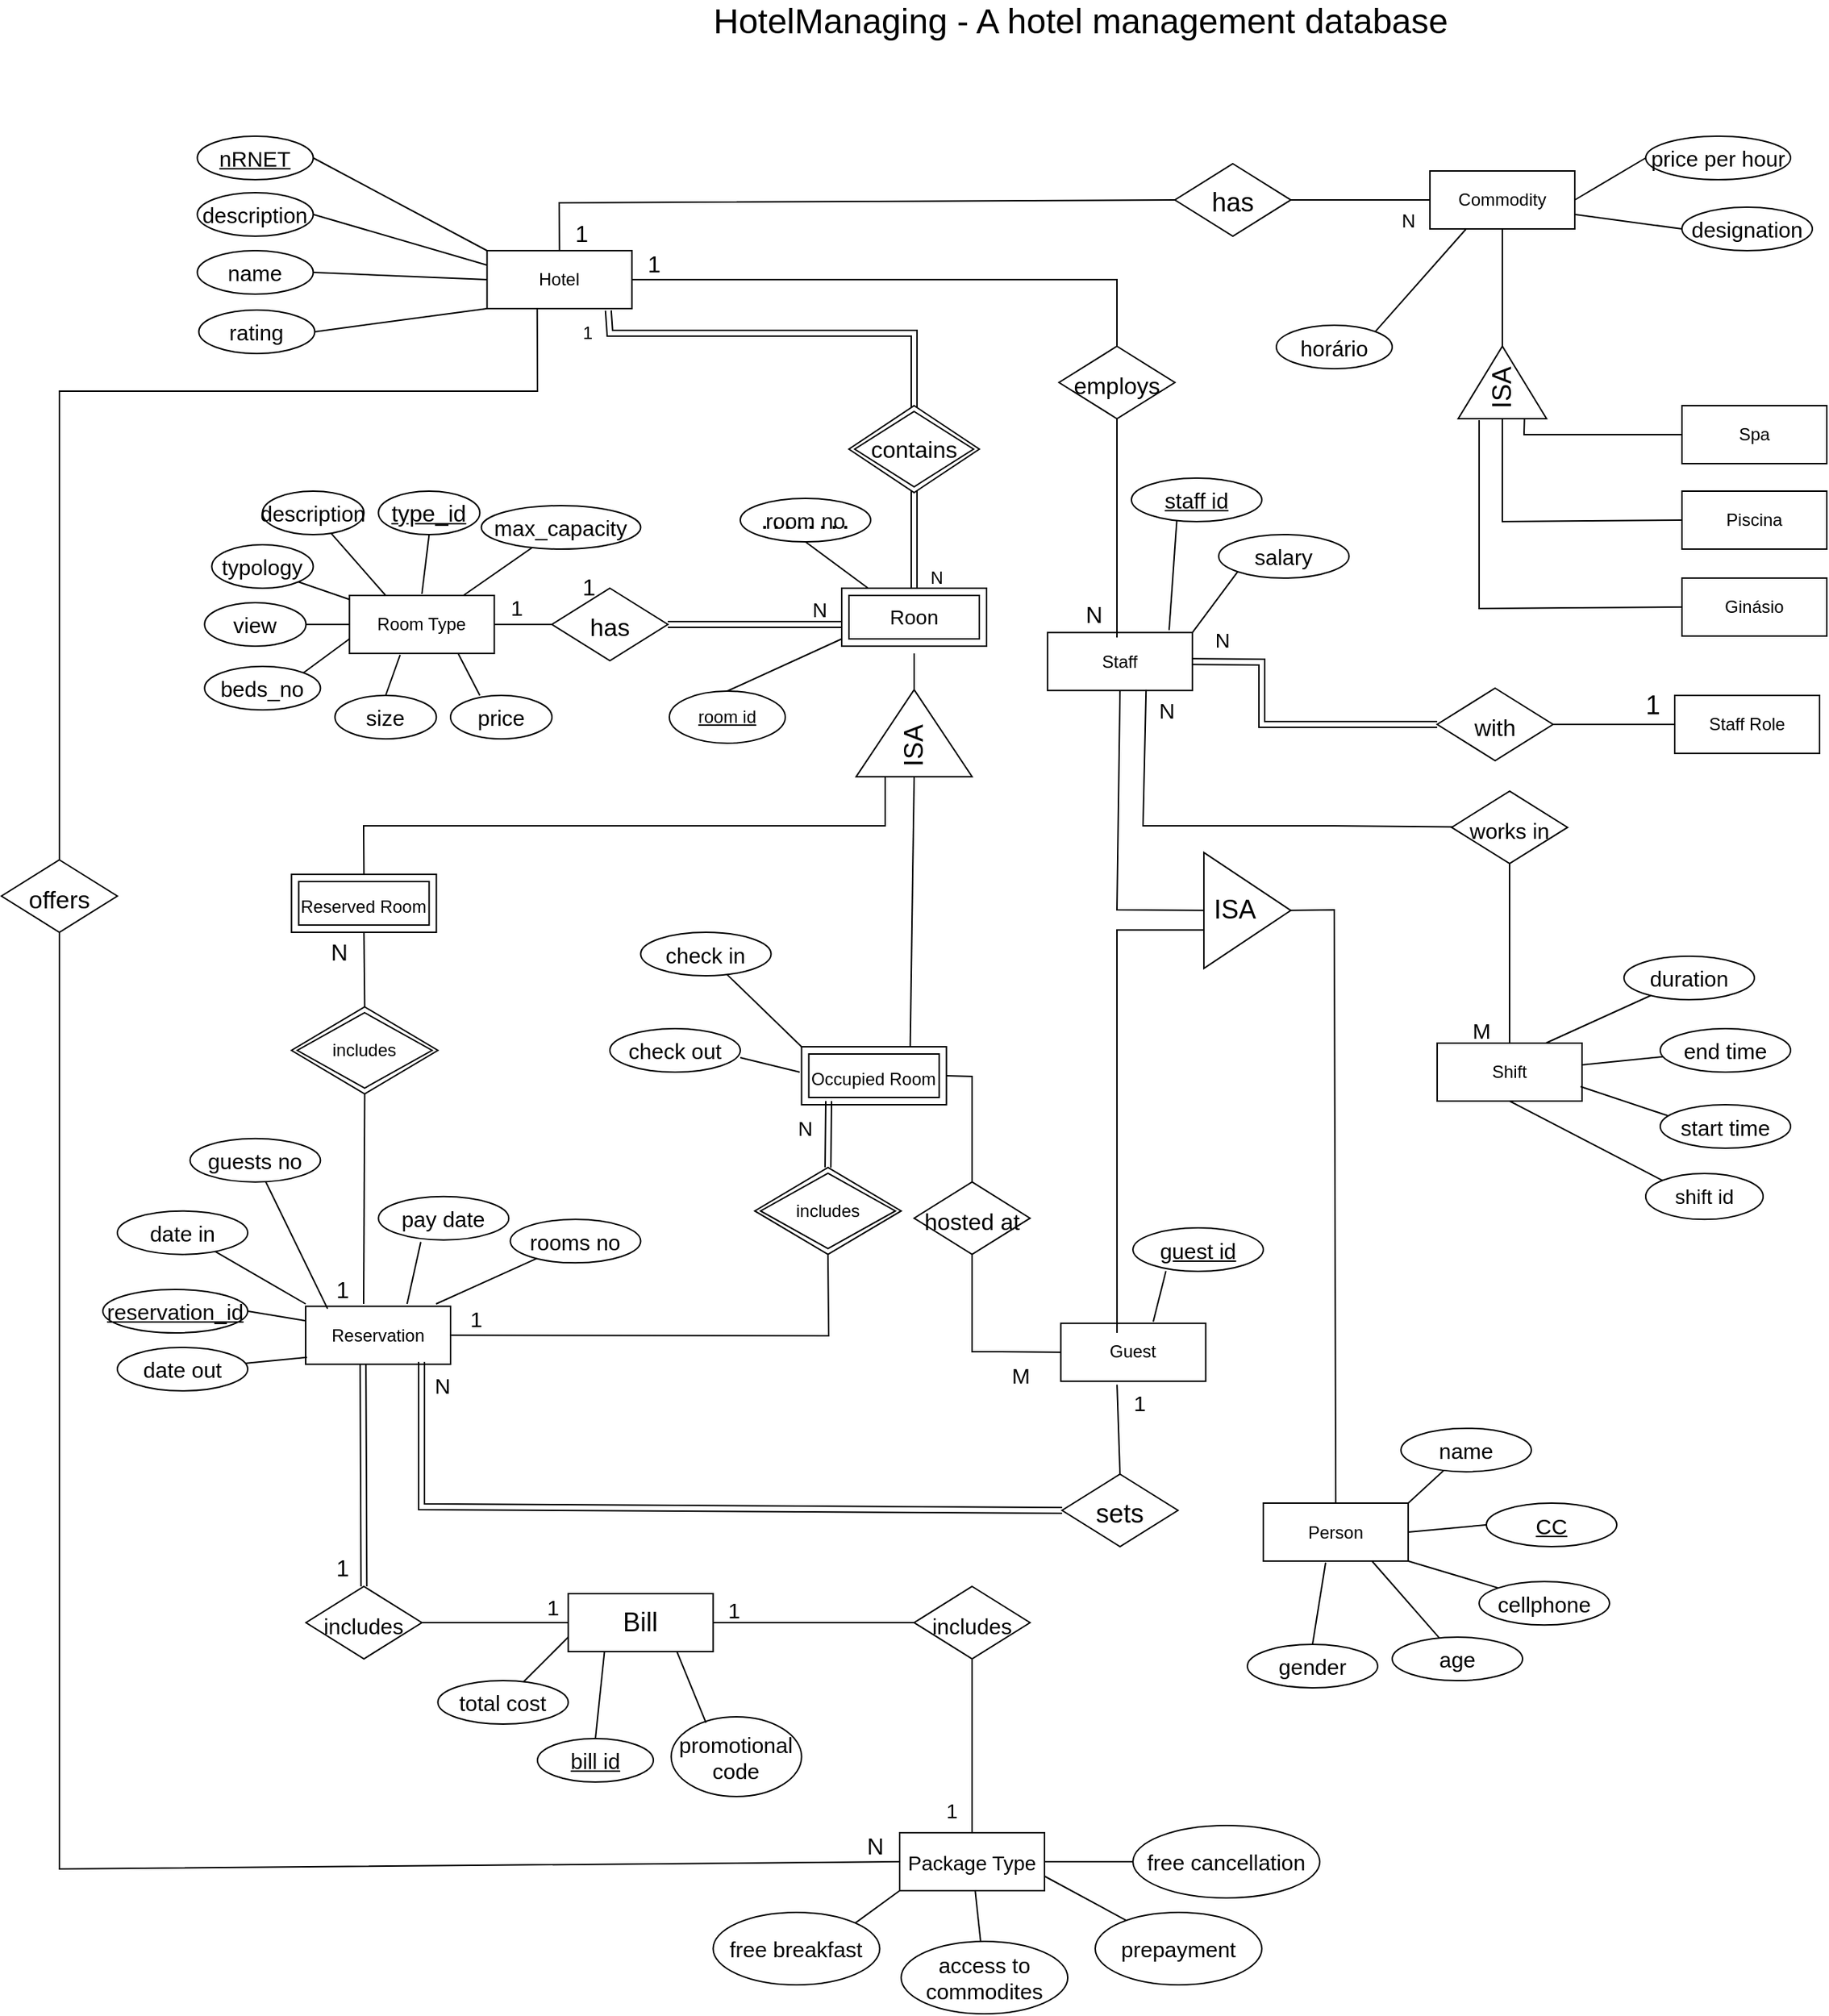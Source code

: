 <mxfile version="17.4.3" type="github">
  <diagram id="R2lEEEUBdFMjLlhIrx00" name="Page-1">
    <mxGraphModel dx="1650" dy="979" grid="1" gridSize="10" guides="1" tooltips="1" connect="1" arrows="1" fold="1" page="1" pageScale="1" pageWidth="850" pageHeight="1100" math="0" shadow="0" extFonts="Permanent Marker^https://fonts.googleapis.com/css?family=Permanent+Marker">
      <root>
        <mxCell id="0" />
        <mxCell id="1" parent="0" />
        <mxCell id="0WeU7cxSOaYMBhCZZ1CB-1" value="Hotel" style="whiteSpace=wrap;html=1;align=center;" parent="1" vertex="1">
          <mxGeometry x="-64.79" y="223" width="100" height="40" as="geometry" />
        </mxCell>
        <mxCell id="0WeU7cxSOaYMBhCZZ1CB-3" value="&lt;span style=&quot;text-align: left&quot;&gt;&lt;font style=&quot;font-size: 24px&quot;&gt;HotelManaging - A hotel management database&lt;/font&gt;&lt;/span&gt;" style="text;html=1;strokeColor=none;fillColor=none;align=center;verticalAlign=middle;whiteSpace=wrap;rounded=0;" parent="1" vertex="1">
          <mxGeometry x="60" y="50" width="570" height="30" as="geometry" />
        </mxCell>
        <mxCell id="phlmPrhp697up3Az0HR0-4" value="Room Type" style="whiteSpace=wrap;html=1;align=center;fontSize=12;" parent="1" vertex="1">
          <mxGeometry x="-159.79" y="461" width="100" height="40" as="geometry" />
        </mxCell>
        <mxCell id="phlmPrhp697up3Az0HR0-10" value="" style="endArrow=none;html=1;rounded=0;fontSize=15;exitX=0;exitY=0.5;exitDx=0;exitDy=0;entryX=1;entryY=0.5;entryDx=0;entryDy=0;" parent="1" source="phlmPrhp697up3Az0HR0-6" target="phlmPrhp697up3Az0HR0-4" edge="1">
          <mxGeometry relative="1" as="geometry">
            <mxPoint x="41.25" y="667.5" as="sourcePoint" />
            <mxPoint x="251.25" y="660" as="targetPoint" />
          </mxGeometry>
        </mxCell>
        <mxCell id="phlmPrhp697up3Az0HR0-11" value="1" style="resizable=0;html=1;align=right;verticalAlign=bottom;fontSize=15;" parent="phlmPrhp697up3Az0HR0-10" connectable="0" vertex="1">
          <mxGeometry x="1" relative="1" as="geometry">
            <mxPoint x="20" y="-1" as="offset" />
          </mxGeometry>
        </mxCell>
        <mxCell id="phlmPrhp697up3Az0HR0-14" value="&lt;font style=&quot;font-size: 16px&quot;&gt;employs&lt;/font&gt;" style="shape=rhombus;perimeter=rhombusPerimeter;whiteSpace=wrap;html=1;align=center;fontSize=24;" parent="1" vertex="1">
          <mxGeometry x="330" y="289" width="80" height="50" as="geometry" />
        </mxCell>
        <mxCell id="phlmPrhp697up3Az0HR0-15" value="Staff" style="whiteSpace=wrap;html=1;align=center;fontSize=12;" parent="1" vertex="1">
          <mxGeometry x="322.11" y="486.6" width="100" height="40" as="geometry" />
        </mxCell>
        <mxCell id="phlmPrhp697up3Az0HR0-18" value="" style="endArrow=none;html=1;rounded=0;fontSize=16;entryX=1;entryY=0.5;entryDx=0;entryDy=0;" parent="1" source="phlmPrhp697up3Az0HR0-14" target="0WeU7cxSOaYMBhCZZ1CB-1" edge="1">
          <mxGeometry relative="1" as="geometry">
            <mxPoint x="430" y="229" as="sourcePoint" />
            <mxPoint x="450" y="299" as="targetPoint" />
            <Array as="points">
              <mxPoint x="370" y="243" />
            </Array>
          </mxGeometry>
        </mxCell>
        <mxCell id="phlmPrhp697up3Az0HR0-19" value="1" style="resizable=0;html=1;align=right;verticalAlign=bottom;fontSize=16;" parent="phlmPrhp697up3Az0HR0-18" connectable="0" vertex="1">
          <mxGeometry x="1" relative="1" as="geometry">
            <mxPoint x="20" as="offset" />
          </mxGeometry>
        </mxCell>
        <mxCell id="phlmPrhp697up3Az0HR0-20" value="" style="endArrow=none;html=1;rounded=0;fontSize=16;exitX=0.5;exitY=1;exitDx=0;exitDy=0;" parent="1" source="phlmPrhp697up3Az0HR0-14" edge="1">
          <mxGeometry relative="1" as="geometry">
            <mxPoint y="609.5" as="sourcePoint" />
            <mxPoint x="370" y="490" as="targetPoint" />
          </mxGeometry>
        </mxCell>
        <mxCell id="phlmPrhp697up3Az0HR0-21" value="N" style="resizable=0;html=1;align=right;verticalAlign=bottom;fontSize=16;" parent="phlmPrhp697up3Az0HR0-20" connectable="0" vertex="1">
          <mxGeometry x="1" relative="1" as="geometry">
            <mxPoint x="-10" y="-5" as="offset" />
          </mxGeometry>
        </mxCell>
        <mxCell id="phlmPrhp697up3Az0HR0-23" value="&lt;font style=&quot;font-size: 16px&quot;&gt;with&lt;/font&gt;" style="shape=rhombus;perimeter=rhombusPerimeter;whiteSpace=wrap;html=1;align=center;fontSize=24;" parent="1" vertex="1">
          <mxGeometry x="591.04" y="525" width="80" height="50" as="geometry" />
        </mxCell>
        <mxCell id="phlmPrhp697up3Az0HR0-24" value="Staff Role" style="whiteSpace=wrap;html=1;align=center;fontSize=12;" parent="1" vertex="1">
          <mxGeometry x="755" y="530" width="100" height="40" as="geometry" />
        </mxCell>
        <mxCell id="phlmPrhp697up3Az0HR0-25" value="" style="endArrow=none;html=1;rounded=0;fontSize=18;exitX=1;exitY=0.5;exitDx=0;exitDy=0;entryX=0;entryY=0.5;entryDx=0;entryDy=0;" parent="1" source="phlmPrhp697up3Az0HR0-23" target="phlmPrhp697up3Az0HR0-24" edge="1">
          <mxGeometry relative="1" as="geometry">
            <mxPoint x="676.04" y="540" as="sourcePoint" />
            <mxPoint x="965.18" y="624" as="targetPoint" />
          </mxGeometry>
        </mxCell>
        <mxCell id="phlmPrhp697up3Az0HR0-26" value="1" style="resizable=0;html=1;align=right;verticalAlign=bottom;fontSize=18;" parent="phlmPrhp697up3Az0HR0-25" connectable="0" vertex="1">
          <mxGeometry x="1" relative="1" as="geometry">
            <mxPoint x="-10" as="offset" />
          </mxGeometry>
        </mxCell>
        <mxCell id="phlmPrhp697up3Az0HR0-30" value="&lt;font style=&quot;font-size: 15px&quot;&gt;works in&lt;/font&gt;" style="shape=rhombus;perimeter=rhombusPerimeter;whiteSpace=wrap;html=1;align=center;fontSize=24;" parent="1" vertex="1">
          <mxGeometry x="601.04" y="596.07" width="80" height="50" as="geometry" />
        </mxCell>
        <mxCell id="phlmPrhp697up3Az0HR0-31" value="" style="endArrow=none;html=1;rounded=0;fontSize=15;entryX=0.68;entryY=0.988;entryDx=0;entryDy=0;entryPerimeter=0;" parent="1" source="phlmPrhp697up3Az0HR0-30" target="phlmPrhp697up3Az0HR0-15" edge="1">
          <mxGeometry relative="1" as="geometry">
            <mxPoint x="481.04" y="405.07" as="sourcePoint" />
            <mxPoint x="496.04" y="485.07" as="targetPoint" />
            <Array as="points">
              <mxPoint x="520" y="620" />
              <mxPoint x="388" y="620" />
            </Array>
          </mxGeometry>
        </mxCell>
        <mxCell id="phlmPrhp697up3Az0HR0-32" value="N" style="resizable=0;html=1;align=right;verticalAlign=bottom;fontSize=15;" parent="phlmPrhp697up3Az0HR0-31" connectable="0" vertex="1">
          <mxGeometry x="1" relative="1" as="geometry">
            <mxPoint x="20" y="25" as="offset" />
          </mxGeometry>
        </mxCell>
        <mxCell id="phlmPrhp697up3Az0HR0-33" value="Shift" style="whiteSpace=wrap;html=1;align=center;fontSize=12;" parent="1" vertex="1">
          <mxGeometry x="591.04" y="770" width="100" height="40" as="geometry" />
        </mxCell>
        <mxCell id="phlmPrhp697up3Az0HR0-34" value="" style="endArrow=none;html=1;rounded=0;fontSize=15;entryX=0.5;entryY=0;entryDx=0;entryDy=0;exitX=0.5;exitY=1;exitDx=0;exitDy=0;" parent="1" source="phlmPrhp697up3Az0HR0-30" target="phlmPrhp697up3Az0HR0-33" edge="1">
          <mxGeometry relative="1" as="geometry">
            <mxPoint x="581.04" y="576.1" as="sourcePoint" />
            <mxPoint x="710.67" y="541.07" as="targetPoint" />
            <Array as="points">
              <mxPoint x="641" y="700" />
            </Array>
          </mxGeometry>
        </mxCell>
        <mxCell id="phlmPrhp697up3Az0HR0-6" value="&lt;font style=&quot;font-size: 17px&quot;&gt;has&lt;/font&gt;" style="shape=rhombus;perimeter=rhombusPerimeter;whiteSpace=wrap;html=1;align=center;fontSize=24;" parent="1" vertex="1">
          <mxGeometry x="-20.0" y="456" width="80" height="50" as="geometry" />
        </mxCell>
        <mxCell id="phlmPrhp697up3Az0HR0-49" value="Guest" style="whiteSpace=wrap;html=1;align=center;fontSize=12;" parent="1" vertex="1">
          <mxGeometry x="331.25" y="963.37" width="100" height="40" as="geometry" />
        </mxCell>
        <mxCell id="phlmPrhp697up3Az0HR0-51" value="&lt;font style=&quot;font-size: 16px&quot;&gt;hosted at&lt;/font&gt;" style="shape=rhombus;perimeter=rhombusPerimeter;whiteSpace=wrap;html=1;align=center;fontSize=24;" parent="1" vertex="1">
          <mxGeometry x="230" y="865.82" width="80" height="50" as="geometry" />
        </mxCell>
        <mxCell id="phlmPrhp697up3Az0HR0-56" value="Person" style="whiteSpace=wrap;html=1;align=center;fontSize=12;" parent="1" vertex="1">
          <mxGeometry x="471.04" y="1087.5" width="100" height="40" as="geometry" />
        </mxCell>
        <mxCell id="phlmPrhp697up3Az0HR0-57" style="edgeStyle=orthogonalEdgeStyle;rounded=0;orthogonalLoop=1;jettySize=auto;html=1;exitX=0.5;exitY=1;exitDx=0;exitDy=0;fontSize=16;" parent="1" source="phlmPrhp697up3Az0HR0-56" target="phlmPrhp697up3Az0HR0-56" edge="1">
          <mxGeometry relative="1" as="geometry" />
        </mxCell>
        <mxCell id="phlmPrhp697up3Az0HR0-59" value="&lt;font style=&quot;font-size: 15px&quot;&gt;typology&lt;/font&gt;" style="ellipse;whiteSpace=wrap;html=1;fontSize=16;" parent="1" vertex="1">
          <mxGeometry x="-254.79" y="426" width="70" height="30" as="geometry" />
        </mxCell>
        <mxCell id="phlmPrhp697up3Az0HR0-62" value="" style="endArrow=none;html=1;rounded=0;labelBackgroundColor=default;fontFamily=Helvetica;fontSize=15;fontColor=default;strokeColor=default;shape=connector;entryX=1;entryY=1;entryDx=0;entryDy=0;" parent="1" source="phlmPrhp697up3Az0HR0-4" target="phlmPrhp697up3Az0HR0-59" edge="1">
          <mxGeometry width="50" height="50" relative="1" as="geometry">
            <mxPoint x="470.21" y="530" as="sourcePoint" />
            <mxPoint x="520.21" y="480" as="targetPoint" />
          </mxGeometry>
        </mxCell>
        <mxCell id="phlmPrhp697up3Az0HR0-66" value="name" style="ellipse;whiteSpace=wrap;html=1;fontFamily=Helvetica;fontSize=15;fontColor=default;" parent="1" vertex="1">
          <mxGeometry x="-264.79" y="223" width="80" height="30" as="geometry" />
        </mxCell>
        <mxCell id="phlmPrhp697up3Az0HR0-67" value="description" style="ellipse;whiteSpace=wrap;html=1;fontFamily=Helvetica;fontSize=15;fontColor=default;" parent="1" vertex="1">
          <mxGeometry x="-264.79" y="183" width="80" height="30" as="geometry" />
        </mxCell>
        <mxCell id="phlmPrhp697up3Az0HR0-68" value="&lt;u&gt;nRNET&lt;/u&gt;" style="ellipse;whiteSpace=wrap;html=1;fontFamily=Helvetica;fontSize=15;fontColor=default;" parent="1" vertex="1">
          <mxGeometry x="-264.79" y="144" width="80" height="30" as="geometry" />
        </mxCell>
        <mxCell id="phlmPrhp697up3Az0HR0-69" value="" style="endArrow=none;html=1;rounded=0;labelBackgroundColor=default;fontFamily=Helvetica;fontSize=15;fontColor=default;strokeColor=default;shape=connector;exitX=0;exitY=0.5;exitDx=0;exitDy=0;entryX=1;entryY=0.5;entryDx=0;entryDy=0;" parent="1" source="0WeU7cxSOaYMBhCZZ1CB-1" target="phlmPrhp697up3Az0HR0-66" edge="1">
          <mxGeometry width="50" height="50" relative="1" as="geometry">
            <mxPoint x="205.21" y="444" as="sourcePoint" />
            <mxPoint x="255.21" y="394" as="targetPoint" />
          </mxGeometry>
        </mxCell>
        <mxCell id="phlmPrhp697up3Az0HR0-70" value="" style="endArrow=none;html=1;rounded=0;labelBackgroundColor=default;fontFamily=Helvetica;fontSize=15;fontColor=default;strokeColor=default;shape=connector;exitX=1;exitY=0.5;exitDx=0;exitDy=0;entryX=0;entryY=0.25;entryDx=0;entryDy=0;" parent="1" source="phlmPrhp697up3Az0HR0-67" target="0WeU7cxSOaYMBhCZZ1CB-1" edge="1">
          <mxGeometry width="50" height="50" relative="1" as="geometry">
            <mxPoint x="205.21" y="444" as="sourcePoint" />
            <mxPoint x="255.21" y="394" as="targetPoint" />
          </mxGeometry>
        </mxCell>
        <mxCell id="phlmPrhp697up3Az0HR0-71" value="" style="endArrow=none;html=1;rounded=0;labelBackgroundColor=default;fontFamily=Helvetica;fontSize=15;fontColor=default;strokeColor=default;shape=connector;exitX=1;exitY=0.5;exitDx=0;exitDy=0;entryX=0;entryY=0;entryDx=0;entryDy=0;" parent="1" source="phlmPrhp697up3Az0HR0-68" target="0WeU7cxSOaYMBhCZZ1CB-1" edge="1">
          <mxGeometry width="50" height="50" relative="1" as="geometry">
            <mxPoint x="205.21" y="444" as="sourcePoint" />
            <mxPoint x="255.21" y="394" as="targetPoint" />
          </mxGeometry>
        </mxCell>
        <mxCell id="phlmPrhp697up3Az0HR0-72" value="designation" style="ellipse;whiteSpace=wrap;html=1;fontFamily=Helvetica;fontSize=15;fontColor=default;" parent="1" vertex="1">
          <mxGeometry x="760" y="193" width="90" height="30" as="geometry" />
        </mxCell>
        <mxCell id="phlmPrhp697up3Az0HR0-74" value="rating" style="ellipse;whiteSpace=wrap;html=1;fontFamily=Helvetica;fontSize=15;fontColor=default;" parent="1" vertex="1">
          <mxGeometry x="-263.75" y="264" width="80" height="30" as="geometry" />
        </mxCell>
        <mxCell id="phlmPrhp697up3Az0HR0-75" value="" style="endArrow=none;html=1;rounded=0;labelBackgroundColor=default;fontFamily=Helvetica;fontSize=15;fontColor=default;strokeColor=default;shape=connector;exitX=1;exitY=0.5;exitDx=0;exitDy=0;entryX=0;entryY=1;entryDx=0;entryDy=0;" parent="1" source="phlmPrhp697up3Az0HR0-74" target="0WeU7cxSOaYMBhCZZ1CB-1" edge="1">
          <mxGeometry width="50" height="50" relative="1" as="geometry">
            <mxPoint x="295.21" y="444" as="sourcePoint" />
            <mxPoint x="345.21" y="394" as="targetPoint" />
          </mxGeometry>
        </mxCell>
        <mxCell id="phlmPrhp697up3Az0HR0-77" value="&lt;u&gt;staff id&lt;/u&gt;" style="ellipse;whiteSpace=wrap;html=1;fontFamily=Helvetica;fontSize=15;fontColor=default;" parent="1" vertex="1">
          <mxGeometry x="380" y="380" width="90" height="30" as="geometry" />
        </mxCell>
        <mxCell id="phlmPrhp697up3Az0HR0-78" value="" style="endArrow=none;html=1;rounded=0;labelBackgroundColor=default;fontFamily=Helvetica;fontSize=15;fontColor=default;strokeColor=default;shape=connector;exitX=0.839;exitY=-0.043;exitDx=0;exitDy=0;entryX=0.348;entryY=0.967;entryDx=0;entryDy=0;exitPerimeter=0;entryPerimeter=0;" parent="1" source="phlmPrhp697up3Az0HR0-15" target="phlmPrhp697up3Az0HR0-77" edge="1">
          <mxGeometry width="50" height="50" relative="1" as="geometry">
            <mxPoint x="422.11" y="409" as="sourcePoint" />
            <mxPoint x="542.11" y="410" as="targetPoint" />
          </mxGeometry>
        </mxCell>
        <mxCell id="phlmPrhp697up3Az0HR0-81" value="&lt;div style=&quot;font-size: 18px&quot; align=&quot;left&quot;&gt;&lt;font style=&quot;font-size: 18px&quot;&gt;&amp;nbsp;ISA&lt;/font&gt;&lt;/div&gt;" style="triangle;whiteSpace=wrap;html=1;fontFamily=Helvetica;fontSize=15;fontColor=default;align=left;" parent="1" vertex="1">
          <mxGeometry x="430.0" y="638.41" width="60" height="80" as="geometry" />
        </mxCell>
        <mxCell id="phlmPrhp697up3Az0HR0-84" value="" style="endArrow=none;html=1;rounded=0;labelBackgroundColor=default;fontFamily=Helvetica;fontSize=18;fontColor=default;strokeColor=default;shape=connector;exitX=1;exitY=0.5;exitDx=0;exitDy=0;entryX=0.5;entryY=0;entryDx=0;entryDy=0;" parent="1" source="phlmPrhp697up3Az0HR0-81" target="phlmPrhp697up3Az0HR0-56" edge="1">
          <mxGeometry width="50" height="50" relative="1" as="geometry">
            <mxPoint x="561.22" y="416.07" as="sourcePoint" />
            <mxPoint x="730.67" y="703.57" as="targetPoint" />
            <Array as="points">
              <mxPoint x="520" y="678" />
            </Array>
          </mxGeometry>
        </mxCell>
        <mxCell id="phlmPrhp697up3Az0HR0-85" value="" style="endArrow=none;html=1;rounded=0;labelBackgroundColor=default;fontFamily=Helvetica;fontSize=18;fontColor=default;strokeColor=default;shape=connector;exitX=0;exitY=0.5;exitDx=0;exitDy=0;entryX=0.5;entryY=1;entryDx=0;entryDy=0;" parent="1" source="phlmPrhp697up3Az0HR0-81" target="phlmPrhp697up3Az0HR0-15" edge="1">
          <mxGeometry width="50" height="50" relative="1" as="geometry">
            <mxPoint x="430" y="620" as="sourcePoint" />
            <mxPoint x="340" y="610" as="targetPoint" />
            <Array as="points">
              <mxPoint x="370" y="678" />
            </Array>
          </mxGeometry>
        </mxCell>
        <mxCell id="phlmPrhp697up3Az0HR0-86" value="" style="endArrow=none;html=1;rounded=0;labelBackgroundColor=default;fontFamily=Helvetica;fontSize=18;fontColor=default;strokeColor=default;shape=connector;exitX=0.388;exitY=0.166;exitDx=0;exitDy=0;exitPerimeter=0;" parent="1" source="phlmPrhp697up3Az0HR0-49" edge="1">
          <mxGeometry width="50" height="50" relative="1" as="geometry">
            <mxPoint x="370" y="880" as="sourcePoint" />
            <mxPoint x="430" y="691.91" as="targetPoint" />
            <Array as="points">
              <mxPoint x="370" y="691.91" />
            </Array>
          </mxGeometry>
        </mxCell>
        <mxCell id="phlmPrhp697up3Az0HR0-87" value="name" style="ellipse;whiteSpace=wrap;html=1;fontFamily=Helvetica;fontSize=15;fontColor=default;" parent="1" vertex="1">
          <mxGeometry x="566.04" y="1035.82" width="90" height="30" as="geometry" />
        </mxCell>
        <mxCell id="phlmPrhp697up3Az0HR0-88" value="gender" style="ellipse;whiteSpace=wrap;html=1;fontFamily=Helvetica;fontSize=15;fontColor=default;" parent="1" vertex="1">
          <mxGeometry x="460.0" y="1185" width="90" height="30" as="geometry" />
        </mxCell>
        <mxCell id="phlmPrhp697up3Az0HR0-90" value="age" style="ellipse;whiteSpace=wrap;html=1;fontFamily=Helvetica;fontSize=15;fontColor=default;" parent="1" vertex="1">
          <mxGeometry x="560" y="1180" width="90" height="30" as="geometry" />
        </mxCell>
        <mxCell id="phlmPrhp697up3Az0HR0-91" value="start time" style="ellipse;whiteSpace=wrap;html=1;fontFamily=Helvetica;fontSize=15;fontColor=default;" parent="1" vertex="1">
          <mxGeometry x="745" y="812.5" width="90" height="30" as="geometry" />
        </mxCell>
        <mxCell id="phlmPrhp697up3Az0HR0-92" value="end time" style="ellipse;whiteSpace=wrap;html=1;fontFamily=Helvetica;fontSize=15;fontColor=default;" parent="1" vertex="1">
          <mxGeometry x="745" y="760" width="90" height="30" as="geometry" />
        </mxCell>
        <mxCell id="phlmPrhp697up3Az0HR0-94" value="" style="endArrow=none;html=1;rounded=0;labelBackgroundColor=default;fontFamily=Helvetica;fontSize=18;fontColor=default;strokeColor=default;shape=connector;" parent="1" edge="1">
          <mxGeometry width="50" height="50" relative="1" as="geometry">
            <mxPoint x="690" y="800" as="sourcePoint" />
            <mxPoint x="750" y="820" as="targetPoint" />
          </mxGeometry>
        </mxCell>
        <mxCell id="phlmPrhp697up3Az0HR0-95" value="" style="endArrow=none;html=1;rounded=0;labelBackgroundColor=default;fontFamily=Helvetica;fontSize=18;fontColor=default;strokeColor=default;shape=connector;" parent="1" source="phlmPrhp697up3Az0HR0-33" target="phlmPrhp697up3Az0HR0-92" edge="1">
          <mxGeometry width="50" height="50" relative="1" as="geometry">
            <mxPoint x="560" y="550" as="sourcePoint" />
            <mxPoint x="610" y="500" as="targetPoint" />
          </mxGeometry>
        </mxCell>
        <mxCell id="phlmPrhp697up3Az0HR0-96" value="" style="endArrow=none;html=1;rounded=0;labelBackgroundColor=default;fontFamily=Helvetica;fontSize=18;fontColor=default;strokeColor=default;shape=connector;entryX=0.5;entryY=0;entryDx=0;entryDy=0;exitX=0.43;exitY=1.025;exitDx=0;exitDy=0;exitPerimeter=0;" parent="1" source="phlmPrhp697up3Az0HR0-56" target="phlmPrhp697up3Az0HR0-88" edge="1">
          <mxGeometry width="50" height="50" relative="1" as="geometry">
            <mxPoint x="415.19" y="739.91" as="sourcePoint" />
            <mxPoint x="465.19" y="689.91" as="targetPoint" />
          </mxGeometry>
        </mxCell>
        <mxCell id="phlmPrhp697up3Az0HR0-98" value="" style="endArrow=none;html=1;rounded=0;labelBackgroundColor=default;fontFamily=Helvetica;fontSize=18;fontColor=default;strokeColor=default;shape=connector;exitX=1;exitY=0;exitDx=0;exitDy=0;" parent="1" source="phlmPrhp697up3Az0HR0-56" target="phlmPrhp697up3Az0HR0-87" edge="1">
          <mxGeometry width="50" height="50" relative="1" as="geometry">
            <mxPoint x="415.19" y="739.91" as="sourcePoint" />
            <mxPoint x="465.19" y="689.91" as="targetPoint" />
          </mxGeometry>
        </mxCell>
        <mxCell id="phlmPrhp697up3Az0HR0-99" value="" style="endArrow=none;html=1;rounded=0;labelBackgroundColor=default;fontFamily=Helvetica;fontSize=18;fontColor=default;strokeColor=default;shape=connector;exitX=0.75;exitY=1;exitDx=0;exitDy=0;" parent="1" target="phlmPrhp697up3Az0HR0-90" edge="1" source="phlmPrhp697up3Az0HR0-56">
          <mxGeometry width="50" height="50" relative="1" as="geometry">
            <mxPoint x="675.19" y="987.41" as="sourcePoint" />
            <mxPoint x="816.465" y="975.955" as="targetPoint" />
          </mxGeometry>
        </mxCell>
        <mxCell id="phlmPrhp697up3Az0HR0-100" value="&lt;u&gt;CC&lt;/u&gt;" style="ellipse;whiteSpace=wrap;html=1;fontFamily=Helvetica;fontSize=15;fontColor=default;" parent="1" vertex="1">
          <mxGeometry x="625" y="1087.5" width="90" height="30" as="geometry" />
        </mxCell>
        <mxCell id="phlmPrhp697up3Az0HR0-101" value="" style="endArrow=none;html=1;rounded=0;labelBackgroundColor=default;fontFamily=Helvetica;fontSize=18;fontColor=default;strokeColor=default;shape=connector;entryX=0;entryY=0.5;entryDx=0;entryDy=0;exitX=1;exitY=0.5;exitDx=0;exitDy=0;" parent="1" source="phlmPrhp697up3Az0HR0-56" target="phlmPrhp697up3Az0HR0-100" edge="1">
          <mxGeometry width="50" height="50" relative="1" as="geometry">
            <mxPoint x="455.19" y="867.41" as="sourcePoint" />
            <mxPoint x="505.19" y="817.41" as="targetPoint" />
          </mxGeometry>
        </mxCell>
        <mxCell id="phlmPrhp697up3Az0HR0-102" value="&lt;u&gt;guest id&lt;/u&gt;" style="ellipse;whiteSpace=wrap;html=1;fontFamily=Helvetica;fontSize=15;fontColor=default;" parent="1" vertex="1">
          <mxGeometry x="381.04" y="897.55" width="90" height="30" as="geometry" />
        </mxCell>
        <mxCell id="phlmPrhp697up3Az0HR0-104" value="cellphone" style="ellipse;whiteSpace=wrap;html=1;fontFamily=Helvetica;fontSize=15;fontColor=default;" parent="1" vertex="1">
          <mxGeometry x="620" y="1141.68" width="90" height="30" as="geometry" />
        </mxCell>
        <mxCell id="phlmPrhp697up3Az0HR0-106" value="" style="endArrow=none;html=1;rounded=0;labelBackgroundColor=default;fontFamily=Helvetica;fontSize=18;fontColor=default;strokeColor=default;shape=connector;exitX=1;exitY=1;exitDx=0;exitDy=0;entryX=0;entryY=0;entryDx=0;entryDy=0;" parent="1" source="phlmPrhp697up3Az0HR0-56" target="phlmPrhp697up3Az0HR0-104" edge="1">
          <mxGeometry width="50" height="50" relative="1" as="geometry">
            <mxPoint x="455.19" y="927.41" as="sourcePoint" />
            <mxPoint x="645" y="1195" as="targetPoint" />
          </mxGeometry>
        </mxCell>
        <mxCell id="phlmPrhp697up3Az0HR0-110" value="&lt;div style=&quot;font-size: 18px&quot; align=&quot;left&quot;&gt;&lt;font style=&quot;font-size: 18px&quot;&gt;&amp;nbsp;ISA&lt;/font&gt;&lt;/div&gt;" style="triangle;whiteSpace=wrap;html=1;fontFamily=Helvetica;fontSize=15;fontColor=default;align=left;rotation=-90;" parent="1" vertex="1">
          <mxGeometry x="200.0" y="516.07" width="60" height="80" as="geometry" />
        </mxCell>
        <mxCell id="phlmPrhp697up3Az0HR0-112" value="" style="endArrow=none;html=1;rounded=0;labelBackgroundColor=default;fontFamily=Helvetica;fontSize=15;fontColor=default;strokeColor=default;shape=connector;exitX=1;exitY=0.5;exitDx=0;exitDy=0;entryX=0.5;entryY=1;entryDx=0;entryDy=0;" parent="1" source="phlmPrhp697up3Az0HR0-110" edge="1">
          <mxGeometry width="50" height="50" relative="1" as="geometry">
            <mxPoint x="540" y="580" as="sourcePoint" />
            <mxPoint x="230" y="501" as="targetPoint" />
            <Array as="points" />
          </mxGeometry>
        </mxCell>
        <mxCell id="phlmPrhp697up3Az0HR0-113" value="" style="endArrow=none;html=1;rounded=0;labelBackgroundColor=default;fontFamily=Helvetica;fontSize=15;fontColor=default;strokeColor=default;shape=connector;entryX=0;entryY=0.5;entryDx=0;entryDy=0;exitX=0.75;exitY=0;exitDx=0;exitDy=0;" parent="1" target="phlmPrhp697up3Az0HR0-110" edge="1" source="hsX8JAWfTM4OC-kuWC-z-27">
          <mxGeometry width="50" height="50" relative="1" as="geometry">
            <mxPoint x="320" y="780" as="sourcePoint" />
            <mxPoint x="590" y="530" as="targetPoint" />
          </mxGeometry>
        </mxCell>
        <mxCell id="phlmPrhp697up3Az0HR0-114" value="" style="endArrow=none;html=1;rounded=0;labelBackgroundColor=default;fontFamily=Helvetica;fontSize=15;fontColor=default;strokeColor=default;shape=connector;exitX=0.5;exitY=1;exitDx=0;exitDy=0;entryX=0;entryY=0.5;entryDx=0;entryDy=0;" parent="1" source="phlmPrhp697up3Az0HR0-51" target="phlmPrhp697up3Az0HR0-49" edge="1">
          <mxGeometry relative="1" as="geometry">
            <mxPoint x="390.21" y="1005" as="sourcePoint" />
            <mxPoint x="390" y="920" as="targetPoint" />
            <Array as="points">
              <mxPoint x="270" y="983" />
              <mxPoint x="290" y="983" />
            </Array>
          </mxGeometry>
        </mxCell>
        <mxCell id="phlmPrhp697up3Az0HR0-115" value="M" style="resizable=0;html=1;align=right;verticalAlign=bottom;fontFamily=Helvetica;fontSize=15;fontColor=default;" parent="phlmPrhp697up3Az0HR0-114" connectable="0" vertex="1">
          <mxGeometry x="1" relative="1" as="geometry">
            <mxPoint x="-21" y="27" as="offset" />
          </mxGeometry>
        </mxCell>
        <mxCell id="phlmPrhp697up3Az0HR0-118" value="room no" style="ellipse;whiteSpace=wrap;html=1;fontFamily=Helvetica;fontSize=15;fontColor=default;" parent="1" vertex="1">
          <mxGeometry x="110" y="394" width="90" height="30" as="geometry" />
        </mxCell>
        <mxCell id="phlmPrhp697up3Az0HR0-120" value="" style="endArrow=none;dashed=1;html=1;dashPattern=1 3;strokeWidth=2;rounded=0;labelBackgroundColor=default;fontFamily=Helvetica;fontSize=15;fontColor=default;shape=connector;" parent="1" edge="1">
          <mxGeometry width="50" height="50" relative="1" as="geometry">
            <mxPoint x="125.79" y="414" as="sourcePoint" />
            <mxPoint x="184" y="414" as="targetPoint" />
          </mxGeometry>
        </mxCell>
        <mxCell id="phlmPrhp697up3Az0HR0-121" value="" style="endArrow=none;html=1;rounded=0;labelBackgroundColor=default;fontFamily=Helvetica;fontSize=15;fontColor=default;strokeColor=default;shape=connector;exitX=0.5;exitY=1;exitDx=0;exitDy=0;entryX=0.25;entryY=0;entryDx=0;entryDy=0;" parent="1" source="phlmPrhp697up3Az0HR0-118" edge="1">
          <mxGeometry width="50" height="50" relative="1" as="geometry">
            <mxPoint x="560" y="494" as="sourcePoint" />
            <mxPoint x="205" y="461" as="targetPoint" />
          </mxGeometry>
        </mxCell>
        <mxCell id="phlmPrhp697up3Az0HR0-125" value="" style="endArrow=none;html=1;rounded=0;labelBackgroundColor=default;fontFamily=Helvetica;fontSize=15;fontColor=default;strokeColor=default;shape=connector;entryX=0;entryY=0.75;entryDx=0;entryDy=0;exitX=1;exitY=0;exitDx=0;exitDy=0;" parent="1" source="hsX8JAWfTM4OC-kuWC-z-3" target="phlmPrhp697up3Az0HR0-4" edge="1">
          <mxGeometry width="50" height="50" relative="1" as="geometry">
            <mxPoint x="83.014" y="640.227" as="sourcePoint" />
            <mxPoint x="530.21" y="590" as="targetPoint" />
          </mxGeometry>
        </mxCell>
        <mxCell id="phlmPrhp697up3Az0HR0-129" value="" style="endArrow=none;html=1;rounded=0;labelBackgroundColor=default;fontFamily=Helvetica;fontSize=15;fontColor=default;strokeColor=default;shape=connector;entryX=0;entryY=0.25;entryDx=0;entryDy=0;exitX=0.5;exitY=0;exitDx=0;exitDy=0;" parent="1" source="phlmPrhp697up3Az0HR0-134" target="phlmPrhp697up3Az0HR0-110" edge="1">
          <mxGeometry width="50" height="50" relative="1" as="geometry">
            <mxPoint x="111" y="770" as="sourcePoint" />
            <mxPoint x="590" y="740" as="targetPoint" />
            <Array as="points">
              <mxPoint x="-150" y="620" />
              <mxPoint x="210" y="620" />
            </Array>
          </mxGeometry>
        </mxCell>
        <mxCell id="phlmPrhp697up3Az0HR0-130" value="check in" style="ellipse;whiteSpace=wrap;html=1;fontFamily=Helvetica;fontSize=15;fontColor=default;" parent="1" vertex="1">
          <mxGeometry x="41.25" y="693.5" width="90" height="30" as="geometry" />
        </mxCell>
        <mxCell id="phlmPrhp697up3Az0HR0-131" value="check out" style="ellipse;whiteSpace=wrap;html=1;fontFamily=Helvetica;fontSize=15;fontColor=default;" parent="1" vertex="1">
          <mxGeometry x="20" y="760" width="90" height="30" as="geometry" />
        </mxCell>
        <mxCell id="phlmPrhp697up3Az0HR0-132" value="" style="endArrow=none;html=1;rounded=0;labelBackgroundColor=default;fontFamily=Helvetica;fontSize=15;fontColor=default;strokeColor=default;shape=connector;entryX=0;entryY=0;entryDx=0;entryDy=0;" parent="1" source="phlmPrhp697up3Az0HR0-130" edge="1" target="hsX8JAWfTM4OC-kuWC-z-27">
          <mxGeometry width="50" height="50" relative="1" as="geometry">
            <mxPoint x="421.25" y="722.5" as="sourcePoint" />
            <mxPoint x="151.25" y="792.5" as="targetPoint" />
          </mxGeometry>
        </mxCell>
        <mxCell id="phlmPrhp697up3Az0HR0-133" value="" style="endArrow=none;html=1;rounded=0;labelBackgroundColor=default;fontFamily=Helvetica;fontSize=15;fontColor=default;strokeColor=default;shape=connector;" parent="1" edge="1">
          <mxGeometry width="50" height="50" relative="1" as="geometry">
            <mxPoint x="110" y="780" as="sourcePoint" />
            <mxPoint x="151" y="790" as="targetPoint" />
            <Array as="points" />
          </mxGeometry>
        </mxCell>
        <mxCell id="phlmPrhp697up3Az0HR0-134" value="&lt;font style=&quot;font-size: 12px&quot;&gt;Reserved Room&lt;/font&gt;" style="shape=ext;margin=3;double=1;whiteSpace=wrap;html=1;align=center;fontFamily=Helvetica;fontSize=15;fontColor=default;" parent="1" vertex="1">
          <mxGeometry x="-199.79" y="653.5" width="100" height="40" as="geometry" />
        </mxCell>
        <mxCell id="phlmPrhp697up3Az0HR0-135" value="includes" style="shape=rhombus;double=1;perimeter=rhombusPerimeter;whiteSpace=wrap;html=1;align=center;fontFamily=Helvetica;fontSize=12;fontColor=default;" parent="1" vertex="1">
          <mxGeometry x="-199.79" y="745.0" width="101.04" height="60" as="geometry" />
        </mxCell>
        <mxCell id="phlmPrhp697up3Az0HR0-136" value="Reservation" style="whiteSpace=wrap;html=1;align=center;fontSize=12;" parent="1" vertex="1">
          <mxGeometry x="-190.0" y="951.68" width="100" height="40" as="geometry" />
        </mxCell>
        <mxCell id="phlmPrhp697up3Az0HR0-139" value="&lt;font style=&quot;font-size: 18px&quot;&gt;sets&lt;/font&gt;" style="shape=rhombus;perimeter=rhombusPerimeter;whiteSpace=wrap;html=1;align=center;fontSize=24;" parent="1" vertex="1">
          <mxGeometry x="332.11" y="1067.5" width="80" height="50" as="geometry" />
        </mxCell>
        <mxCell id="phlmPrhp697up3Az0HR0-145" value="" style="endArrow=none;html=1;rounded=0;labelBackgroundColor=default;fontFamily=Helvetica;fontSize=16;fontColor=default;strokeColor=default;shape=connector;exitX=0.5;exitY=1;exitDx=0;exitDy=0;" parent="1" source="phlmPrhp697up3Az0HR0-135" edge="1">
          <mxGeometry relative="1" as="geometry">
            <mxPoint x="480" y="760" as="sourcePoint" />
            <mxPoint x="-150" y="950" as="targetPoint" />
          </mxGeometry>
        </mxCell>
        <mxCell id="phlmPrhp697up3Az0HR0-146" value="1" style="resizable=0;html=1;align=right;verticalAlign=bottom;fontFamily=Helvetica;fontSize=16;fontColor=default;" parent="phlmPrhp697up3Az0HR0-145" connectable="0" vertex="1">
          <mxGeometry x="1" relative="1" as="geometry">
            <mxPoint x="-10" y="2" as="offset" />
          </mxGeometry>
        </mxCell>
        <mxCell id="phlmPrhp697up3Az0HR0-147" value="" style="endArrow=none;html=1;rounded=0;labelBackgroundColor=default;fontFamily=Helvetica;fontSize=16;fontColor=default;strokeColor=default;shape=connector;exitX=0.5;exitY=0;exitDx=0;exitDy=0;entryX=0.5;entryY=1;entryDx=0;entryDy=0;" parent="1" source="phlmPrhp697up3Az0HR0-135" target="phlmPrhp697up3Az0HR0-134" edge="1">
          <mxGeometry relative="1" as="geometry">
            <mxPoint x="227.92" y="651.68" as="sourcePoint" />
            <mxPoint x="387.92" y="651.68" as="targetPoint" />
          </mxGeometry>
        </mxCell>
        <mxCell id="phlmPrhp697up3Az0HR0-148" value="N" style="resizable=0;html=1;align=right;verticalAlign=bottom;fontFamily=Helvetica;fontSize=16;fontColor=default;" parent="phlmPrhp697up3Az0HR0-147" connectable="0" vertex="1">
          <mxGeometry x="1" relative="1" as="geometry">
            <mxPoint x="-11" y="25" as="offset" />
          </mxGeometry>
        </mxCell>
        <mxCell id="phlmPrhp697up3Az0HR0-149" value="date in" style="ellipse;whiteSpace=wrap;html=1;fontFamily=Helvetica;fontSize=15;fontColor=default;" parent="1" vertex="1">
          <mxGeometry x="-320.0" y="885.82" width="90" height="30" as="geometry" />
        </mxCell>
        <mxCell id="phlmPrhp697up3Az0HR0-150" value="date out" style="ellipse;whiteSpace=wrap;html=1;fontFamily=Helvetica;fontSize=15;fontColor=default;" parent="1" vertex="1">
          <mxGeometry x="-320.0" y="980.0" width="90" height="30" as="geometry" />
        </mxCell>
        <mxCell id="phlmPrhp697up3Az0HR0-151" value="" style="endArrow=none;html=1;rounded=0;labelBackgroundColor=default;fontFamily=Helvetica;fontSize=15;fontColor=default;strokeColor=default;shape=connector;" parent="1" source="phlmPrhp697up3Az0HR0-149" edge="1">
          <mxGeometry width="50" height="50" relative="1" as="geometry">
            <mxPoint x="276.04" y="1150" as="sourcePoint" />
            <mxPoint x="-190" y="950" as="targetPoint" />
          </mxGeometry>
        </mxCell>
        <mxCell id="phlmPrhp697up3Az0HR0-152" value="" style="endArrow=none;html=1;rounded=0;labelBackgroundColor=default;fontFamily=Helvetica;fontSize=15;fontColor=default;strokeColor=default;shape=connector;entryX=0.009;entryY=0.88;entryDx=0;entryDy=0;entryPerimeter=0;" parent="1" source="phlmPrhp697up3Az0HR0-150" edge="1" target="phlmPrhp697up3Az0HR0-136">
          <mxGeometry width="50" height="50" relative="1" as="geometry">
            <mxPoint x="276.04" y="1150" as="sourcePoint" />
            <mxPoint x="91.04" y="1210" as="targetPoint" />
            <Array as="points" />
          </mxGeometry>
        </mxCell>
        <mxCell id="phlmPrhp697up3Az0HR0-153" value="guests no" style="ellipse;whiteSpace=wrap;html=1;fontFamily=Helvetica;fontSize=15;fontColor=default;" parent="1" vertex="1">
          <mxGeometry x="-269.79" y="835.82" width="90" height="30" as="geometry" />
        </mxCell>
        <mxCell id="phlmPrhp697up3Az0HR0-154" value="" style="endArrow=none;html=1;rounded=0;labelBackgroundColor=default;fontFamily=Helvetica;fontSize=16;fontColor=default;strokeColor=default;shape=connector;exitX=0.151;exitY=0.041;exitDx=0;exitDy=0;exitPerimeter=0;" parent="1" source="phlmPrhp697up3Az0HR0-136" target="phlmPrhp697up3Az0HR0-153" edge="1">
          <mxGeometry width="50" height="50" relative="1" as="geometry">
            <mxPoint x="-38.96" y="1060" as="sourcePoint" />
            <mxPoint x="11.04" y="1010.0" as="targetPoint" />
          </mxGeometry>
        </mxCell>
        <mxCell id="phlmPrhp697up3Az0HR0-155" value="rooms no" style="ellipse;whiteSpace=wrap;html=1;fontFamily=Helvetica;fontSize=15;fontColor=default;" parent="1" vertex="1">
          <mxGeometry x="-48.75" y="891.68" width="90" height="30" as="geometry" />
        </mxCell>
        <mxCell id="phlmPrhp697up3Az0HR0-156" value="" style="endArrow=none;html=1;rounded=0;labelBackgroundColor=default;fontFamily=Helvetica;fontSize=18;fontColor=default;strokeColor=default;shape=connector;" parent="1" target="phlmPrhp697up3Az0HR0-155" edge="1">
          <mxGeometry width="50" height="50" relative="1" as="geometry">
            <mxPoint x="-100" y="950" as="sourcePoint" />
            <mxPoint x="11.04" y="1010.0" as="targetPoint" />
          </mxGeometry>
        </mxCell>
        <mxCell id="phlmPrhp697up3Az0HR0-157" value="Bill" style="rounded=0;whiteSpace=wrap;html=1;fontFamily=Helvetica;fontSize=18;fontColor=default;" parent="1" vertex="1">
          <mxGeometry x="-8.75" y="1150" width="100" height="40" as="geometry" />
        </mxCell>
        <mxCell id="phlmPrhp697up3Az0HR0-159" value="&lt;font style=&quot;font-size: 15px&quot;&gt;includes&lt;/font&gt;" style="shape=rhombus;perimeter=rhombusPerimeter;whiteSpace=wrap;html=1;align=center;fontSize=24;" parent="1" vertex="1">
          <mxGeometry x="-189.79" y="1145" width="80" height="50" as="geometry" />
        </mxCell>
        <mxCell id="phlmPrhp697up3Az0HR0-164" value="&lt;u&gt;bill id&lt;/u&gt;" style="ellipse;whiteSpace=wrap;html=1;fontFamily=Helvetica;fontSize=15;fontColor=default;direction=south;" parent="1" vertex="1">
          <mxGeometry x="-30" y="1250" width="80" height="30" as="geometry" />
        </mxCell>
        <mxCell id="phlmPrhp697up3Az0HR0-167" value="pay date" style="ellipse;whiteSpace=wrap;html=1;fontFamily=Helvetica;fontSize=15;fontColor=default;" parent="1" vertex="1">
          <mxGeometry x="-139.79" y="875.82" width="90" height="30" as="geometry" />
        </mxCell>
        <mxCell id="phlmPrhp697up3Az0HR0-168" value="" style="endArrow=none;html=1;rounded=0;labelBackgroundColor=default;fontFamily=Helvetica;fontSize=15;fontColor=default;strokeColor=default;shape=connector;exitX=0.325;exitY=1.047;exitDx=0;exitDy=0;exitPerimeter=0;" parent="1" source="phlmPrhp697up3Az0HR0-167" edge="1">
          <mxGeometry width="50" height="50" relative="1" as="geometry">
            <mxPoint x="-38.96" y="1030" as="sourcePoint" />
            <mxPoint x="-120" y="950" as="targetPoint" />
          </mxGeometry>
        </mxCell>
        <mxCell id="hsX8JAWfTM4OC-kuWC-z-1" value="max_capacity" style="ellipse;whiteSpace=wrap;html=1;fontFamily=Helvetica;fontSize=15;fontColor=default;" parent="1" vertex="1">
          <mxGeometry x="-68.75" y="399" width="110" height="30" as="geometry" />
        </mxCell>
        <mxCell id="hsX8JAWfTM4OC-kuWC-z-2" value="" style="endArrow=none;html=1;rounded=0;labelBackgroundColor=default;fontFamily=Helvetica;fontSize=15;fontColor=default;strokeColor=default;shape=connector;" parent="1" source="hsX8JAWfTM4OC-kuWC-z-1" edge="1" target="phlmPrhp697up3Az0HR0-4">
          <mxGeometry width="50" height="50" relative="1" as="geometry">
            <mxPoint x="100.0" y="605" as="sourcePoint" />
            <mxPoint x="-149.79" y="500" as="targetPoint" />
          </mxGeometry>
        </mxCell>
        <mxCell id="hsX8JAWfTM4OC-kuWC-z-3" value="beds_no" style="ellipse;whiteSpace=wrap;html=1;fontFamily=Helvetica;fontSize=15;fontColor=default;" parent="1" vertex="1">
          <mxGeometry x="-259.79" y="510" width="80" height="30" as="geometry" />
        </mxCell>
        <mxCell id="hsX8JAWfTM4OC-kuWC-z-5" value="&lt;u&gt;type_id&lt;/u&gt;" style="ellipse;whiteSpace=wrap;html=1;fontSize=16;" parent="1" vertex="1">
          <mxGeometry x="-139.79" y="389" width="70" height="30" as="geometry" />
        </mxCell>
        <mxCell id="hsX8JAWfTM4OC-kuWC-z-6" value="" style="endArrow=none;html=1;rounded=0;fontSize=16;entryX=0.5;entryY=1;entryDx=0;entryDy=0;" parent="1" target="hsX8JAWfTM4OC-kuWC-z-5" edge="1">
          <mxGeometry width="50" height="50" relative="1" as="geometry">
            <mxPoint x="-109.79" y="460" as="sourcePoint" />
            <mxPoint x="460.21" y="450" as="targetPoint" />
          </mxGeometry>
        </mxCell>
        <mxCell id="hsX8JAWfTM4OC-kuWC-z-8" value="size" style="ellipse;whiteSpace=wrap;html=1;fontFamily=Helvetica;fontSize=15;fontColor=default;" parent="1" vertex="1">
          <mxGeometry x="-169.79" y="530" width="70" height="30" as="geometry" />
        </mxCell>
        <mxCell id="hsX8JAWfTM4OC-kuWC-z-9" value="view" style="ellipse;whiteSpace=wrap;html=1;fontFamily=Helvetica;fontSize=15;fontColor=default;" parent="1" vertex="1">
          <mxGeometry x="-259.79" y="466" width="70" height="30" as="geometry" />
        </mxCell>
        <mxCell id="hsX8JAWfTM4OC-kuWC-z-10" value="" style="endArrow=none;html=1;rounded=0;fontSize=16;entryX=1;entryY=0.5;entryDx=0;entryDy=0;exitX=0;exitY=0.5;exitDx=0;exitDy=0;" parent="1" edge="1" target="hsX8JAWfTM4OC-kuWC-z-9" source="phlmPrhp697up3Az0HR0-4">
          <mxGeometry width="50" height="50" relative="1" as="geometry">
            <mxPoint x="-69.79" y="460" as="sourcePoint" />
            <mxPoint x="-39.79" y="420" as="targetPoint" />
          </mxGeometry>
        </mxCell>
        <mxCell id="hsX8JAWfTM4OC-kuWC-z-11" value="" style="endArrow=none;html=1;rounded=0;fontSize=16;exitX=0.5;exitY=0;exitDx=0;exitDy=0;entryX=0.35;entryY=1.025;entryDx=0;entryDy=0;entryPerimeter=0;" parent="1" source="hsX8JAWfTM4OC-kuWC-z-8" target="phlmPrhp697up3Az0HR0-4" edge="1">
          <mxGeometry width="50" height="50" relative="1" as="geometry">
            <mxPoint x="410.21" y="500" as="sourcePoint" />
            <mxPoint x="460.21" y="450" as="targetPoint" />
          </mxGeometry>
        </mxCell>
        <mxCell id="hsX8JAWfTM4OC-kuWC-z-12" value="price" style="ellipse;whiteSpace=wrap;html=1;fontFamily=Helvetica;fontSize=15;fontColor=default;" parent="1" vertex="1">
          <mxGeometry x="-90.0" y="530" width="70" height="30" as="geometry" />
        </mxCell>
        <mxCell id="hsX8JAWfTM4OC-kuWC-z-13" value="" style="endArrow=none;html=1;rounded=0;fontSize=16;entryX=0.75;entryY=1;entryDx=0;entryDy=0;" parent="1" target="phlmPrhp697up3Az0HR0-4" edge="1">
          <mxGeometry width="50" height="50" relative="1" as="geometry">
            <mxPoint x="-69.79" y="530" as="sourcePoint" />
            <mxPoint x="460.21" y="450" as="targetPoint" />
          </mxGeometry>
        </mxCell>
        <mxCell id="hsX8JAWfTM4OC-kuWC-z-14" value="&lt;u&gt;reservation_id&lt;/u&gt;" style="ellipse;whiteSpace=wrap;html=1;fontFamily=Helvetica;fontSize=15;fontColor=default;" parent="1" vertex="1">
          <mxGeometry x="-330" y="940.0" width="100" height="30" as="geometry" />
        </mxCell>
        <mxCell id="hsX8JAWfTM4OC-kuWC-z-15" value="" style="endArrow=none;html=1;rounded=0;fontSize=16;exitX=1;exitY=0.5;exitDx=0;exitDy=0;entryX=0;entryY=0.25;entryDx=0;entryDy=0;" parent="1" source="hsX8JAWfTM4OC-kuWC-z-14" target="phlmPrhp697up3Az0HR0-136" edge="1">
          <mxGeometry width="50" height="50" relative="1" as="geometry">
            <mxPoint x="-108.96" y="980.0" as="sourcePoint" />
            <mxPoint x="-58.96" y="930.0" as="targetPoint" />
          </mxGeometry>
        </mxCell>
        <mxCell id="hsX8JAWfTM4OC-kuWC-z-16" value="duration" style="ellipse;whiteSpace=wrap;html=1;fontFamily=Helvetica;fontSize=15;fontColor=default;" parent="1" vertex="1">
          <mxGeometry x="720" y="710" width="90" height="30" as="geometry" />
        </mxCell>
        <mxCell id="hsX8JAWfTM4OC-kuWC-z-17" value="" style="endArrow=none;html=1;rounded=0;fontSize=16;exitX=0.75;exitY=0;exitDx=0;exitDy=0;" parent="1" source="phlmPrhp697up3Az0HR0-33" target="hsX8JAWfTM4OC-kuWC-z-16" edge="1">
          <mxGeometry width="50" height="50" relative="1" as="geometry">
            <mxPoint x="660" y="760" as="sourcePoint" />
            <mxPoint x="540" y="745" as="targetPoint" />
          </mxGeometry>
        </mxCell>
        <mxCell id="hsX8JAWfTM4OC-kuWC-z-19" value="total cost" style="ellipse;whiteSpace=wrap;html=1;fontFamily=Helvetica;fontSize=15;fontColor=default;" parent="1" vertex="1">
          <mxGeometry x="-98.75" y="1210" width="90" height="30" as="geometry" />
        </mxCell>
        <mxCell id="hsX8JAWfTM4OC-kuWC-z-20" value="" style="endArrow=none;html=1;rounded=0;fontSize=16;exitX=0;exitY=0.75;exitDx=0;exitDy=0;" parent="1" source="phlmPrhp697up3Az0HR0-157" target="hsX8JAWfTM4OC-kuWC-z-19" edge="1">
          <mxGeometry width="50" height="50" relative="1" as="geometry">
            <mxPoint x="11.04" y="1200" as="sourcePoint" />
            <mxPoint x="29.85" y="1165" as="targetPoint" />
          </mxGeometry>
        </mxCell>
        <mxCell id="hsX8JAWfTM4OC-kuWC-z-26" value="includes" style="shape=rhombus;double=1;perimeter=rhombusPerimeter;whiteSpace=wrap;html=1;align=center;fontFamily=Helvetica;fontSize=12;fontColor=default;" parent="1" vertex="1">
          <mxGeometry x="120" y="855.82" width="101.04" height="60" as="geometry" />
        </mxCell>
        <mxCell id="hsX8JAWfTM4OC-kuWC-z-27" value="&lt;font style=&quot;font-size: 12px&quot;&gt;Occupied Room&lt;/font&gt;" style="shape=ext;margin=3;double=1;whiteSpace=wrap;html=1;align=center;fontFamily=Helvetica;fontSize=15;fontColor=default;" parent="1" vertex="1">
          <mxGeometry x="152.29" y="772.5" width="100" height="40" as="geometry" />
        </mxCell>
        <mxCell id="hsX8JAWfTM4OC-kuWC-z-28" value="" style="shape=link;html=1;rounded=0;fontSize=14;exitX=0.5;exitY=0;exitDx=0;exitDy=0;" parent="1" source="hsX8JAWfTM4OC-kuWC-z-26" edge="1">
          <mxGeometry relative="1" as="geometry">
            <mxPoint x="511.25" y="742.5" as="sourcePoint" />
            <mxPoint x="171" y="810" as="targetPoint" />
          </mxGeometry>
        </mxCell>
        <mxCell id="hsX8JAWfTM4OC-kuWC-z-29" value="N" style="resizable=0;html=1;align=right;verticalAlign=bottom;fontSize=14;" parent="hsX8JAWfTM4OC-kuWC-z-28" connectable="0" vertex="1">
          <mxGeometry x="1" relative="1" as="geometry">
            <mxPoint x="-11" y="30" as="offset" />
          </mxGeometry>
        </mxCell>
        <mxCell id="hsX8JAWfTM4OC-kuWC-z-36" value="" style="shape=link;html=1;rounded=0;fontSize=14;entryX=0;entryY=0.5;entryDx=0;entryDy=0;" parent="1" source="phlmPrhp697up3Az0HR0-6" edge="1">
          <mxGeometry relative="1" as="geometry">
            <mxPoint x="530" y="440" as="sourcePoint" />
            <mxPoint x="180" y="481" as="targetPoint" />
          </mxGeometry>
        </mxCell>
        <mxCell id="hsX8JAWfTM4OC-kuWC-z-37" value="N" style="resizable=0;html=1;align=right;verticalAlign=bottom;fontSize=14;" parent="hsX8JAWfTM4OC-kuWC-z-36" connectable="0" vertex="1">
          <mxGeometry x="1" relative="1" as="geometry">
            <mxPoint x="-10" as="offset" />
          </mxGeometry>
        </mxCell>
        <mxCell id="hsX8JAWfTM4OC-kuWC-z-39" value="salary" style="ellipse;whiteSpace=wrap;html=1;fontFamily=Helvetica;fontSize=15;fontColor=default;" parent="1" vertex="1">
          <mxGeometry x="440.21" y="419" width="90" height="30" as="geometry" />
        </mxCell>
        <mxCell id="hsX8JAWfTM4OC-kuWC-z-40" value="" style="endArrow=none;html=1;rounded=0;labelBackgroundColor=default;fontFamily=Helvetica;fontSize=15;fontColor=default;strokeColor=default;shape=connector;exitX=1;exitY=0;exitDx=0;exitDy=0;entryX=0;entryY=1;entryDx=0;entryDy=0;" parent="1" source="phlmPrhp697up3Az0HR0-15" target="hsX8JAWfTM4OC-kuWC-z-39" edge="1">
          <mxGeometry width="50" height="50" relative="1" as="geometry">
            <mxPoint x="422.11" y="389" as="sourcePoint" />
            <mxPoint x="506.099" y="359.87" as="targetPoint" />
            <Array as="points" />
          </mxGeometry>
        </mxCell>
        <mxCell id="hsX8JAWfTM4OC-kuWC-z-43" value="" style="shape=link;html=1;rounded=0;fontSize=14;exitX=0;exitY=0.5;exitDx=0;exitDy=0;entryX=1;entryY=0.5;entryDx=0;entryDy=0;" parent="1" source="phlmPrhp697up3Az0HR0-23" target="phlmPrhp697up3Az0HR0-15" edge="1">
          <mxGeometry relative="1" as="geometry">
            <mxPoint x="440" y="560" as="sourcePoint" />
            <mxPoint x="465" y="449" as="targetPoint" />
            <Array as="points">
              <mxPoint x="530" y="550" />
              <mxPoint x="470" y="550" />
              <mxPoint x="470" y="507" />
            </Array>
          </mxGeometry>
        </mxCell>
        <mxCell id="hsX8JAWfTM4OC-kuWC-z-44" value="N" style="resizable=0;html=1;align=right;verticalAlign=bottom;fontSize=14;" parent="hsX8JAWfTM4OC-kuWC-z-43" connectable="0" vertex="1">
          <mxGeometry x="1" relative="1" as="geometry">
            <mxPoint x="26" y="-4" as="offset" />
          </mxGeometry>
        </mxCell>
        <mxCell id="Ej85tHlCVITwEDMkC_ws-7" value="" style="shape=link;html=1;rounded=0;exitX=0.5;exitY=0;exitDx=0;exitDy=0;entryX=0.837;entryY=1.034;entryDx=0;entryDy=0;entryPerimeter=0;" parent="1" target="0WeU7cxSOaYMBhCZZ1CB-1" edge="1">
          <mxGeometry relative="1" as="geometry">
            <mxPoint x="230" y="339" as="sourcePoint" />
            <mxPoint x="-20" y="350" as="targetPoint" />
            <Array as="points">
              <mxPoint x="230" y="280" />
              <mxPoint x="20" y="280" />
            </Array>
          </mxGeometry>
        </mxCell>
        <mxCell id="Ej85tHlCVITwEDMkC_ws-8" value="1" style="resizable=0;html=1;align=right;verticalAlign=bottom;" parent="Ej85tHlCVITwEDMkC_ws-7" connectable="0" vertex="1">
          <mxGeometry x="1" relative="1" as="geometry">
            <mxPoint x="-10" y="24" as="offset" />
          </mxGeometry>
        </mxCell>
        <mxCell id="Ej85tHlCVITwEDMkC_ws-9" value="" style="shape=link;html=1;rounded=0;entryX=0.5;entryY=0;entryDx=0;entryDy=0;exitX=0.5;exitY=1;exitDx=0;exitDy=0;" parent="1" edge="1">
          <mxGeometry relative="1" as="geometry">
            <mxPoint x="230" y="389.0" as="sourcePoint" />
            <mxPoint x="230" y="461" as="targetPoint" />
          </mxGeometry>
        </mxCell>
        <mxCell id="Ej85tHlCVITwEDMkC_ws-10" value="N" style="resizable=0;html=1;align=right;verticalAlign=bottom;" parent="Ej85tHlCVITwEDMkC_ws-9" connectable="0" vertex="1">
          <mxGeometry x="1" relative="1" as="geometry">
            <mxPoint x="20" y="-4" as="offset" />
          </mxGeometry>
        </mxCell>
        <mxCell id="Ej85tHlCVITwEDMkC_ws-13" value="&lt;font style=&quot;font-size: 15px&quot;&gt;description&lt;/font&gt;" style="ellipse;whiteSpace=wrap;html=1;fontSize=16;" parent="1" vertex="1">
          <mxGeometry x="-219.79" y="389" width="70" height="30" as="geometry" />
        </mxCell>
        <mxCell id="Ej85tHlCVITwEDMkC_ws-18" value="" style="endArrow=none;html=1;rounded=0;exitX=0.25;exitY=0;exitDx=0;exitDy=0;" parent="1" source="phlmPrhp697up3Az0HR0-4" target="Ej85tHlCVITwEDMkC_ws-13" edge="1">
          <mxGeometry width="50" height="50" relative="1" as="geometry">
            <mxPoint x="320.21" y="590" as="sourcePoint" />
            <mxPoint x="370.21" y="540" as="targetPoint" />
          </mxGeometry>
        </mxCell>
        <mxCell id="Ej85tHlCVITwEDMkC_ws-21" value="&lt;u&gt;room id&lt;/u&gt;" style="ellipse;whiteSpace=wrap;html=1;" parent="1" vertex="1">
          <mxGeometry x="61.04" y="527" width="80" height="36" as="geometry" />
        </mxCell>
        <mxCell id="Ej85tHlCVITwEDMkC_ws-25" value="" style="endArrow=none;html=1;rounded=0;exitX=0.5;exitY=0;exitDx=0;exitDy=0;entryX=0;entryY=0.75;entryDx=0;entryDy=0;" parent="1" source="Ej85tHlCVITwEDMkC_ws-21" edge="1">
          <mxGeometry width="50" height="50" relative="1" as="geometry">
            <mxPoint x="350" y="710" as="sourcePoint" />
            <mxPoint x="180" y="491" as="targetPoint" />
          </mxGeometry>
        </mxCell>
        <mxCell id="Ej85tHlCVITwEDMkC_ws-28" value="Commodity" style="whiteSpace=wrap;html=1;align=center;" parent="1" vertex="1">
          <mxGeometry x="586.04" y="168" width="100" height="40" as="geometry" />
        </mxCell>
        <mxCell id="Ej85tHlCVITwEDMkC_ws-29" value="promotional code" style="ellipse;whiteSpace=wrap;html=1;fontFamily=Helvetica;fontSize=15;fontColor=default;" parent="1" vertex="1">
          <mxGeometry x="62.29" y="1235" width="90" height="55" as="geometry" />
        </mxCell>
        <mxCell id="Ej85tHlCVITwEDMkC_ws-30" value="" style="endArrow=none;html=1;rounded=0;exitX=0.75;exitY=1;exitDx=0;exitDy=0;entryX=0.267;entryY=0.074;entryDx=0;entryDy=0;entryPerimeter=0;" parent="1" source="phlmPrhp697up3Az0HR0-157" target="Ej85tHlCVITwEDMkC_ws-29" edge="1">
          <mxGeometry width="50" height="50" relative="1" as="geometry">
            <mxPoint x="-330.15" y="1115" as="sourcePoint" />
            <mxPoint x="-280.15" y="1065" as="targetPoint" />
          </mxGeometry>
        </mxCell>
        <mxCell id="1Dzt022KCVTDPgJ7zi86-1" value="&lt;font style=&quot;font-size: 18px&quot;&gt;has&lt;/font&gt;" style="shape=rhombus;perimeter=rhombusPerimeter;whiteSpace=wrap;html=1;align=center;fontSize=24;" vertex="1" parent="1">
          <mxGeometry x="410" y="163" width="80" height="50" as="geometry" />
        </mxCell>
        <mxCell id="1Dzt022KCVTDPgJ7zi86-5" value="" style="endArrow=none;html=1;rounded=0;fontSize=13;exitX=1;exitY=0.5;exitDx=0;exitDy=0;" edge="1" parent="1" source="1Dzt022KCVTDPgJ7zi86-1" target="Ej85tHlCVITwEDMkC_ws-28">
          <mxGeometry relative="1" as="geometry">
            <mxPoint x="955" y="79" as="sourcePoint" />
            <mxPoint x="1115" y="79" as="targetPoint" />
          </mxGeometry>
        </mxCell>
        <mxCell id="1Dzt022KCVTDPgJ7zi86-6" value="N" style="resizable=0;html=1;align=right;verticalAlign=bottom;fontSize=13;" connectable="0" vertex="1" parent="1Dzt022KCVTDPgJ7zi86-5">
          <mxGeometry x="1" relative="1" as="geometry">
            <mxPoint x="-10" y="24" as="offset" />
          </mxGeometry>
        </mxCell>
        <mxCell id="1Dzt022KCVTDPgJ7zi86-7" value="horário" style="ellipse;whiteSpace=wrap;html=1;fontFamily=Helvetica;fontSize=15;fontColor=default;" vertex="1" parent="1">
          <mxGeometry x="480" y="274.5" width="80" height="30" as="geometry" />
        </mxCell>
        <mxCell id="1Dzt022KCVTDPgJ7zi86-9" value="" style="endArrow=none;html=1;rounded=0;fontSize=17;entryX=1;entryY=0;entryDx=0;entryDy=0;exitX=0.25;exitY=1;exitDx=0;exitDy=0;" edge="1" parent="1" source="Ej85tHlCVITwEDMkC_ws-28" target="1Dzt022KCVTDPgJ7zi86-7">
          <mxGeometry width="50" height="50" relative="1" as="geometry">
            <mxPoint x="610" y="250" as="sourcePoint" />
            <mxPoint x="1415" y="200" as="targetPoint" />
          </mxGeometry>
        </mxCell>
        <mxCell id="1Dzt022KCVTDPgJ7zi86-10" value="&lt;div style=&quot;font-size: 15px&quot;&gt;&lt;font style=&quot;font-size: 15px&quot;&gt;price per hour&lt;/font&gt;&lt;/div&gt;" style="ellipse;whiteSpace=wrap;html=1;align=center;fontSize=17;" vertex="1" parent="1">
          <mxGeometry x="735" y="144" width="100" height="30" as="geometry" />
        </mxCell>
        <mxCell id="1Dzt022KCVTDPgJ7zi86-11" value="" style="endArrow=none;html=1;rounded=0;fontSize=15;entryX=0;entryY=0.5;entryDx=0;entryDy=0;exitX=1;exitY=0.5;exitDx=0;exitDy=0;" edge="1" parent="1" source="Ej85tHlCVITwEDMkC_ws-28" target="1Dzt022KCVTDPgJ7zi86-10">
          <mxGeometry width="50" height="50" relative="1" as="geometry">
            <mxPoint x="1325" y="290" as="sourcePoint" />
            <mxPoint x="1375" y="240" as="targetPoint" />
          </mxGeometry>
        </mxCell>
        <mxCell id="1Dzt022KCVTDPgJ7zi86-12" value="&lt;div style=&quot;font-size: 18px&quot; align=&quot;left&quot;&gt;&lt;font style=&quot;font-size: 18px&quot;&gt;&amp;nbsp;ISA&lt;/font&gt;&lt;/div&gt;" style="triangle;whiteSpace=wrap;html=1;fontFamily=Helvetica;fontSize=15;fontColor=default;align=left;rotation=-90;" vertex="1" parent="1">
          <mxGeometry x="611.04" y="283.5" width="50" height="61" as="geometry" />
        </mxCell>
        <mxCell id="1Dzt022KCVTDPgJ7zi86-14" value="" style="endArrow=none;html=1;rounded=0;fontSize=15;exitX=1;exitY=0.5;exitDx=0;exitDy=0;entryX=0.5;entryY=1;entryDx=0;entryDy=0;" edge="1" parent="1" source="1Dzt022KCVTDPgJ7zi86-12" target="Ej85tHlCVITwEDMkC_ws-28">
          <mxGeometry width="50" height="50" relative="1" as="geometry">
            <mxPoint x="1325" y="170" as="sourcePoint" />
            <mxPoint x="1375" y="120" as="targetPoint" />
          </mxGeometry>
        </mxCell>
        <mxCell id="1Dzt022KCVTDPgJ7zi86-18" value="&lt;div&gt;Spa&lt;/div&gt;" style="whiteSpace=wrap;html=1;align=center;" vertex="1" parent="1">
          <mxGeometry x="760" y="330" width="100" height="40" as="geometry" />
        </mxCell>
        <mxCell id="1Dzt022KCVTDPgJ7zi86-21" value="" style="endArrow=none;html=1;rounded=0;fontSize=15;entryX=1;entryY=0.5;entryDx=0;entryDy=0;exitX=0.5;exitY=1;exitDx=0;exitDy=0;" edge="1" parent="1" source="hsX8JAWfTM4OC-kuWC-z-26" target="phlmPrhp697up3Az0HR0-136">
          <mxGeometry relative="1" as="geometry">
            <mxPoint x="80" y="820" as="sourcePoint" />
            <mxPoint x="240" y="820" as="targetPoint" />
            <Array as="points">
              <mxPoint x="171" y="972" />
            </Array>
          </mxGeometry>
        </mxCell>
        <mxCell id="1Dzt022KCVTDPgJ7zi86-22" value="1" style="resizable=0;html=1;align=right;verticalAlign=bottom;fontSize=15;" connectable="0" vertex="1" parent="1Dzt022KCVTDPgJ7zi86-21">
          <mxGeometry x="1" relative="1" as="geometry">
            <mxPoint x="22" as="offset" />
          </mxGeometry>
        </mxCell>
        <mxCell id="1Dzt022KCVTDPgJ7zi86-25" value="" style="endArrow=none;html=1;rounded=0;fontSize=15;entryX=1;entryY=0.5;entryDx=0;entryDy=0;exitX=0.5;exitY=0;exitDx=0;exitDy=0;" edge="1" parent="1" source="phlmPrhp697up3Az0HR0-51" target="hsX8JAWfTM4OC-kuWC-z-27">
          <mxGeometry width="50" height="50" relative="1" as="geometry">
            <mxPoint x="280" y="870" as="sourcePoint" />
            <mxPoint x="370" y="980" as="targetPoint" />
            <Array as="points">
              <mxPoint x="270" y="793" />
            </Array>
          </mxGeometry>
        </mxCell>
        <mxCell id="1Dzt022KCVTDPgJ7zi86-32" value="" style="endArrow=none;html=1;rounded=0;fontSize=15;entryX=0.25;entryY=1;entryDx=0;entryDy=0;exitX=0;exitY=0.5;exitDx=0;exitDy=0;" edge="1" parent="1" source="phlmPrhp697up3Az0HR0-164" target="phlmPrhp697up3Az0HR0-157">
          <mxGeometry width="50" height="50" relative="1" as="geometry">
            <mxPoint x="70" y="1240" as="sourcePoint" />
            <mxPoint x="149.64" y="780" as="targetPoint" />
          </mxGeometry>
        </mxCell>
        <mxCell id="1Dzt022KCVTDPgJ7zi86-39" value="" style="endArrow=none;html=1;rounded=0;fontSize=15;exitX=0.638;exitY=-0.027;exitDx=0;exitDy=0;exitPerimeter=0;entryX=0.253;entryY=0.992;entryDx=0;entryDy=0;entryPerimeter=0;" edge="1" parent="1" source="phlmPrhp697up3Az0HR0-49" target="phlmPrhp697up3Az0HR0-102">
          <mxGeometry width="50" height="50" relative="1" as="geometry">
            <mxPoint x="461.04" y="997.55" as="sourcePoint" />
            <mxPoint x="511.04" y="947.55" as="targetPoint" />
          </mxGeometry>
        </mxCell>
        <mxCell id="1Dzt022KCVTDPgJ7zi86-44" value="" style="endArrow=none;html=1;rounded=0;fontSize=16;entryX=0.5;entryY=0;entryDx=0;entryDy=0;exitX=0;exitY=0.5;exitDx=0;exitDy=0;" edge="1" parent="1" source="1Dzt022KCVTDPgJ7zi86-1" target="0WeU7cxSOaYMBhCZZ1CB-1">
          <mxGeometry relative="1" as="geometry">
            <mxPoint x="330" y="196" as="sourcePoint" />
            <mxPoint x="-4.79" y="150" as="targetPoint" />
            <Array as="points">
              <mxPoint x="-15" y="190" />
            </Array>
          </mxGeometry>
        </mxCell>
        <mxCell id="1Dzt022KCVTDPgJ7zi86-45" value="1" style="resizable=0;html=1;align=right;verticalAlign=bottom;fontSize=16;" connectable="0" vertex="1" parent="1Dzt022KCVTDPgJ7zi86-44">
          <mxGeometry x="1" relative="1" as="geometry">
            <mxPoint x="20" as="offset" />
          </mxGeometry>
        </mxCell>
        <mxCell id="1Dzt022KCVTDPgJ7zi86-48" value="" style="endArrow=none;html=1;rounded=0;fontSize=15;exitX=1;exitY=0.75;exitDx=0;exitDy=0;entryX=0;entryY=0.5;entryDx=0;entryDy=0;" edge="1" parent="1" source="Ej85tHlCVITwEDMkC_ws-28" target="phlmPrhp697up3Az0HR0-72">
          <mxGeometry width="50" height="50" relative="1" as="geometry">
            <mxPoint x="690" y="540" as="sourcePoint" />
            <mxPoint x="740" y="490" as="targetPoint" />
          </mxGeometry>
        </mxCell>
        <mxCell id="1Dzt022KCVTDPgJ7zi86-49" value="" style="endArrow=none;html=1;rounded=0;fontSize=15;exitX=0;exitY=0.75;exitDx=0;exitDy=0;entryX=0;entryY=0.5;entryDx=0;entryDy=0;" edge="1" parent="1" source="1Dzt022KCVTDPgJ7zi86-12" target="1Dzt022KCVTDPgJ7zi86-18">
          <mxGeometry width="50" height="50" relative="1" as="geometry">
            <mxPoint x="690" y="540" as="sourcePoint" />
            <mxPoint x="870" y="370" as="targetPoint" />
            <Array as="points">
              <mxPoint x="651" y="350" />
            </Array>
          </mxGeometry>
        </mxCell>
        <mxCell id="1Dzt022KCVTDPgJ7zi86-55" value="" style="endArrow=none;html=1;rounded=0;fontSize=15;entryX=0.388;entryY=1.06;entryDx=0;entryDy=0;entryPerimeter=0;exitX=0.5;exitY=0;exitDx=0;exitDy=0;" edge="1" parent="1" source="phlmPrhp697up3Az0HR0-139" target="phlmPrhp697up3Az0HR0-49">
          <mxGeometry relative="1" as="geometry">
            <mxPoint x="190" y="870" as="sourcePoint" />
            <mxPoint x="350" y="870" as="targetPoint" />
          </mxGeometry>
        </mxCell>
        <mxCell id="1Dzt022KCVTDPgJ7zi86-56" value="1" style="resizable=0;html=1;align=right;verticalAlign=bottom;fontSize=15;" connectable="0" vertex="1" parent="1Dzt022KCVTDPgJ7zi86-55">
          <mxGeometry x="1" relative="1" as="geometry">
            <mxPoint x="20" y="24" as="offset" />
          </mxGeometry>
        </mxCell>
        <mxCell id="1Dzt022KCVTDPgJ7zi86-57" value="" style="shape=link;html=1;rounded=0;fontSize=15;exitX=0;exitY=0.5;exitDx=0;exitDy=0;" edge="1" parent="1" source="phlmPrhp697up3Az0HR0-139">
          <mxGeometry relative="1" as="geometry">
            <mxPoint x="333.92" y="1089.74" as="sourcePoint" />
            <mxPoint x="-110" y="990" as="targetPoint" />
            <Array as="points">
              <mxPoint x="-110" y="1090" />
            </Array>
          </mxGeometry>
        </mxCell>
        <mxCell id="1Dzt022KCVTDPgJ7zi86-58" value="N" style="resizable=0;html=1;align=right;verticalAlign=bottom;fontSize=15;" connectable="0" vertex="1" parent="1Dzt022KCVTDPgJ7zi86-57">
          <mxGeometry x="1" relative="1" as="geometry">
            <mxPoint x="20" y="27" as="offset" />
          </mxGeometry>
        </mxCell>
        <mxCell id="1Dzt022KCVTDPgJ7zi86-60" value="" style="endArrow=none;html=1;rounded=0;fontSize=15;exitX=1;exitY=0.5;exitDx=0;exitDy=0;entryX=0;entryY=0.5;entryDx=0;entryDy=0;" edge="1" parent="1" source="phlmPrhp697up3Az0HR0-159" target="phlmPrhp697up3Az0HR0-157">
          <mxGeometry relative="1" as="geometry">
            <mxPoint x="-20" y="1040" as="sourcePoint" />
            <mxPoint x="140" y="1040" as="targetPoint" />
          </mxGeometry>
        </mxCell>
        <mxCell id="1Dzt022KCVTDPgJ7zi86-61" value="1" style="resizable=0;html=1;align=right;verticalAlign=bottom;fontSize=15;" connectable="0" vertex="1" parent="1Dzt022KCVTDPgJ7zi86-60">
          <mxGeometry x="1" relative="1" as="geometry">
            <mxPoint x="-6" as="offset" />
          </mxGeometry>
        </mxCell>
        <mxCell id="1Dzt022KCVTDPgJ7zi86-62" value="" style="endArrow=none;html=1;rounded=0;fontSize=15;entryX=0;entryY=0.5;entryDx=0;entryDy=0;" edge="1" parent="1" target="1Dzt022KCVTDPgJ7zi86-63">
          <mxGeometry width="50" height="50" relative="1" as="geometry">
            <mxPoint x="620" y="340" as="sourcePoint" />
            <mxPoint x="750" y="450" as="targetPoint" />
            <Array as="points">
              <mxPoint x="620" y="470" />
            </Array>
          </mxGeometry>
        </mxCell>
        <mxCell id="1Dzt022KCVTDPgJ7zi86-63" value="Ginásio" style="whiteSpace=wrap;html=1;align=center;" vertex="1" parent="1">
          <mxGeometry x="760" y="449" width="100" height="40" as="geometry" />
        </mxCell>
        <mxCell id="1Dzt022KCVTDPgJ7zi86-64" value="free cancellation" style="ellipse;whiteSpace=wrap;html=1;fontFamily=Helvetica;fontSize=15;fontColor=default;" vertex="1" parent="1">
          <mxGeometry x="381.04" y="1310" width="128.96" height="50" as="geometry" />
        </mxCell>
        <mxCell id="1Dzt022KCVTDPgJ7zi86-66" value="&lt;font style=&quot;font-size: 15px&quot;&gt;includes&lt;/font&gt;" style="shape=rhombus;perimeter=rhombusPerimeter;whiteSpace=wrap;html=1;align=center;fontSize=24;" vertex="1" parent="1">
          <mxGeometry x="230" y="1145" width="80" height="50" as="geometry" />
        </mxCell>
        <mxCell id="1Dzt022KCVTDPgJ7zi86-67" value="" style="endArrow=none;html=1;rounded=0;fontSize=15;exitX=1;exitY=0.5;exitDx=0;exitDy=0;entryX=0;entryY=0.5;entryDx=0;entryDy=0;" edge="1" parent="1" source="phlmPrhp697up3Az0HR0-157" target="1Dzt022KCVTDPgJ7zi86-66">
          <mxGeometry relative="1" as="geometry">
            <mxPoint x="110" y="1100" as="sourcePoint" />
            <mxPoint x="270" y="1100" as="targetPoint" />
          </mxGeometry>
        </mxCell>
        <mxCell id="1Dzt022KCVTDPgJ7zi86-68" value="1" style="resizable=0;html=1;align=right;verticalAlign=bottom;fontSize=15;" connectable="0" vertex="1" parent="1Dzt022KCVTDPgJ7zi86-67">
          <mxGeometry x="1" relative="1" as="geometry">
            <mxPoint x="-120" y="2" as="offset" />
          </mxGeometry>
        </mxCell>
        <mxCell id="1Dzt022KCVTDPgJ7zi86-69" value="&lt;font style=&quot;font-size: 14px&quot;&gt;Package Type&lt;/font&gt;" style="rounded=0;whiteSpace=wrap;html=1;fontFamily=Helvetica;fontSize=18;fontColor=default;" vertex="1" parent="1">
          <mxGeometry x="220" y="1315" width="100" height="40" as="geometry" />
        </mxCell>
        <mxCell id="1Dzt022KCVTDPgJ7zi86-70" value="" style="endArrow=none;html=1;rounded=0;fontSize=14;exitX=1;exitY=0.5;exitDx=0;exitDy=0;entryX=0;entryY=0.5;entryDx=0;entryDy=0;" edge="1" parent="1" source="1Dzt022KCVTDPgJ7zi86-69" target="1Dzt022KCVTDPgJ7zi86-64">
          <mxGeometry width="50" height="50" relative="1" as="geometry">
            <mxPoint x="240" y="1210" as="sourcePoint" />
            <mxPoint x="290" y="1160" as="targetPoint" />
          </mxGeometry>
        </mxCell>
        <mxCell id="1Dzt022KCVTDPgJ7zi86-71" value="prepayment" style="ellipse;whiteSpace=wrap;html=1;fontFamily=Helvetica;fontSize=15;fontColor=default;" vertex="1" parent="1">
          <mxGeometry x="355.0" y="1370" width="115" height="50" as="geometry" />
        </mxCell>
        <mxCell id="1Dzt022KCVTDPgJ7zi86-72" value="" style="endArrow=none;html=1;rounded=0;fontSize=14;exitX=0.5;exitY=0;exitDx=0;exitDy=0;entryX=0.5;entryY=1;entryDx=0;entryDy=0;" edge="1" parent="1" source="1Dzt022KCVTDPgJ7zi86-69" target="1Dzt022KCVTDPgJ7zi86-66">
          <mxGeometry relative="1" as="geometry">
            <mxPoint x="180" y="1190" as="sourcePoint" />
            <mxPoint x="340" y="1190" as="targetPoint" />
          </mxGeometry>
        </mxCell>
        <mxCell id="1Dzt022KCVTDPgJ7zi86-73" value="1" style="resizable=0;html=1;align=right;verticalAlign=bottom;fontSize=14;" connectable="0" vertex="1" parent="1Dzt022KCVTDPgJ7zi86-72">
          <mxGeometry x="1" relative="1" as="geometry">
            <mxPoint x="-10" y="115" as="offset" />
          </mxGeometry>
        </mxCell>
        <mxCell id="1Dzt022KCVTDPgJ7zi86-74" value="" style="endArrow=none;html=1;rounded=0;fontSize=14;entryX=1;entryY=0.75;entryDx=0;entryDy=0;" edge="1" parent="1" source="1Dzt022KCVTDPgJ7zi86-71" target="1Dzt022KCVTDPgJ7zi86-69">
          <mxGeometry width="50" height="50" relative="1" as="geometry">
            <mxPoint x="240" y="1210" as="sourcePoint" />
            <mxPoint x="290" y="1160" as="targetPoint" />
          </mxGeometry>
        </mxCell>
        <mxCell id="1Dzt022KCVTDPgJ7zi86-75" value="access to commodites" style="ellipse;whiteSpace=wrap;html=1;fontFamily=Helvetica;fontSize=15;fontColor=default;" vertex="1" parent="1">
          <mxGeometry x="221.04" y="1390" width="115" height="50" as="geometry" />
        </mxCell>
        <mxCell id="1Dzt022KCVTDPgJ7zi86-76" value="" style="endArrow=none;html=1;rounded=0;fontSize=14;" edge="1" parent="1" source="1Dzt022KCVTDPgJ7zi86-69" target="1Dzt022KCVTDPgJ7zi86-75">
          <mxGeometry width="50" height="50" relative="1" as="geometry">
            <mxPoint x="360" y="1280" as="sourcePoint" />
            <mxPoint x="410" y="1230" as="targetPoint" />
          </mxGeometry>
        </mxCell>
        <mxCell id="1Dzt022KCVTDPgJ7zi86-77" value="free breakfast" style="ellipse;whiteSpace=wrap;html=1;fontFamily=Helvetica;fontSize=15;fontColor=default;" vertex="1" parent="1">
          <mxGeometry x="91.25" y="1370" width="115" height="50" as="geometry" />
        </mxCell>
        <mxCell id="1Dzt022KCVTDPgJ7zi86-78" value="" style="endArrow=none;html=1;rounded=0;fontSize=14;exitX=1;exitY=0;exitDx=0;exitDy=0;entryX=0;entryY=1;entryDx=0;entryDy=0;" edge="1" parent="1" source="1Dzt022KCVTDPgJ7zi86-77" target="1Dzt022KCVTDPgJ7zi86-69">
          <mxGeometry width="50" height="50" relative="1" as="geometry">
            <mxPoint x="330" y="1320" as="sourcePoint" />
            <mxPoint x="380" y="1270" as="targetPoint" />
          </mxGeometry>
        </mxCell>
        <mxCell id="1Dzt022KCVTDPgJ7zi86-79" value="Piscina" style="whiteSpace=wrap;html=1;align=center;" vertex="1" parent="1">
          <mxGeometry x="760" y="389" width="100" height="40" as="geometry" />
        </mxCell>
        <mxCell id="1Dzt022KCVTDPgJ7zi86-80" value="" style="endArrow=none;html=1;rounded=0;fontSize=15;entryX=0;entryY=0.5;entryDx=0;entryDy=0;exitX=0;exitY=0.5;exitDx=0;exitDy=0;" edge="1" parent="1" source="1Dzt022KCVTDPgJ7zi86-12" target="1Dzt022KCVTDPgJ7zi86-79">
          <mxGeometry width="50" height="50" relative="1" as="geometry">
            <mxPoint x="630" y="350" as="sourcePoint" />
            <mxPoint x="770" y="479" as="targetPoint" />
            <Array as="points">
              <mxPoint x="636" y="410" />
            </Array>
          </mxGeometry>
        </mxCell>
        <mxCell id="1Dzt022KCVTDPgJ7zi86-81" value="M" style="resizable=0;html=1;align=right;verticalAlign=bottom;fontSize=15;" connectable="0" vertex="1" parent="1">
          <mxGeometry x="410.005" y="563.002" as="geometry">
            <mxPoint x="218" y="209" as="offset" />
          </mxGeometry>
        </mxCell>
        <mxCell id="1Dzt022KCVTDPgJ7zi86-82" value="shift id" style="ellipse;whiteSpace=wrap;html=1;fontSize=14;" vertex="1" parent="1">
          <mxGeometry x="735" y="860" width="81.04" height="31.68" as="geometry" />
        </mxCell>
        <mxCell id="1Dzt022KCVTDPgJ7zi86-83" value="" style="endArrow=none;html=1;rounded=0;fontSize=14;exitX=0.5;exitY=1;exitDx=0;exitDy=0;entryX=0;entryY=0;entryDx=0;entryDy=0;" edge="1" parent="1" source="phlmPrhp697up3Az0HR0-33" target="1Dzt022KCVTDPgJ7zi86-82">
          <mxGeometry width="50" height="50" relative="1" as="geometry">
            <mxPoint x="320" y="670" as="sourcePoint" />
            <mxPoint x="370" y="620" as="targetPoint" />
          </mxGeometry>
        </mxCell>
        <mxCell id="1Dzt022KCVTDPgJ7zi86-85" value="Roon" style="shape=ext;margin=3;double=1;whiteSpace=wrap;html=1;align=center;fontSize=14;" vertex="1" parent="1">
          <mxGeometry x="180" y="456" width="100" height="40" as="geometry" />
        </mxCell>
        <mxCell id="1Dzt022KCVTDPgJ7zi86-86" value="&lt;font style=&quot;font-size: 16px&quot;&gt;contains&lt;/font&gt;" style="shape=rhombus;double=1;perimeter=rhombusPerimeter;whiteSpace=wrap;html=1;align=center;fontSize=14;" vertex="1" parent="1">
          <mxGeometry x="185" y="330" width="90" height="60" as="geometry" />
        </mxCell>
        <mxCell id="1Dzt022KCVTDPgJ7zi86-90" value="" style="shape=link;html=1;rounded=0;fontSize=16;exitX=0.396;exitY=1.006;exitDx=0;exitDy=0;exitPerimeter=0;entryX=0.5;entryY=0;entryDx=0;entryDy=0;" edge="1" parent="1" source="phlmPrhp697up3Az0HR0-136" target="phlmPrhp697up3Az0HR0-159">
          <mxGeometry relative="1" as="geometry">
            <mxPoint x="140" y="1350" as="sourcePoint" />
            <mxPoint x="300" y="1350" as="targetPoint" />
          </mxGeometry>
        </mxCell>
        <mxCell id="1Dzt022KCVTDPgJ7zi86-91" value="1" style="resizable=0;html=1;align=right;verticalAlign=bottom;fontSize=16;" connectable="0" vertex="1" parent="1Dzt022KCVTDPgJ7zi86-90">
          <mxGeometry x="1" relative="1" as="geometry">
            <mxPoint x="-10" y="-1" as="offset" />
          </mxGeometry>
        </mxCell>
        <mxCell id="1Dzt022KCVTDPgJ7zi86-92" value="&lt;font style=&quot;font-size: 17px&quot;&gt;offers&lt;/font&gt;" style="shape=rhombus;perimeter=rhombusPerimeter;whiteSpace=wrap;html=1;align=center;fontSize=24;" vertex="1" parent="1">
          <mxGeometry x="-400" y="643.5" width="80" height="50" as="geometry" />
        </mxCell>
        <mxCell id="1Dzt022KCVTDPgJ7zi86-94" value="" style="endArrow=none;html=1;rounded=0;fontSize=16;entryX=0.5;entryY=0;entryDx=0;entryDy=0;exitX=0.346;exitY=1.011;exitDx=0;exitDy=0;exitPerimeter=0;" edge="1" parent="1" source="0WeU7cxSOaYMBhCZZ1CB-1" target="1Dzt022KCVTDPgJ7zi86-92">
          <mxGeometry relative="1" as="geometry">
            <mxPoint x="-30" y="280" as="sourcePoint" />
            <mxPoint x="250" y="900" as="targetPoint" />
            <Array as="points">
              <mxPoint x="-30" y="320" />
              <mxPoint x="-360" y="320" />
            </Array>
          </mxGeometry>
        </mxCell>
        <mxCell id="1Dzt022KCVTDPgJ7zi86-95" value="1" style="resizable=0;html=1;align=right;verticalAlign=bottom;fontSize=16;" connectable="0" vertex="1" parent="1Dzt022KCVTDPgJ7zi86-94">
          <mxGeometry x="1" relative="1" as="geometry">
            <mxPoint x="370" y="-177" as="offset" />
          </mxGeometry>
        </mxCell>
        <mxCell id="1Dzt022KCVTDPgJ7zi86-96" value="" style="endArrow=none;html=1;rounded=0;fontSize=16;exitX=0.5;exitY=1;exitDx=0;exitDy=0;entryX=0;entryY=0.5;entryDx=0;entryDy=0;" edge="1" parent="1" source="1Dzt022KCVTDPgJ7zi86-92" target="1Dzt022KCVTDPgJ7zi86-69">
          <mxGeometry relative="1" as="geometry">
            <mxPoint x="-220" y="1060" as="sourcePoint" />
            <mxPoint x="-60" y="1060" as="targetPoint" />
            <Array as="points">
              <mxPoint x="-360" y="1340" />
            </Array>
          </mxGeometry>
        </mxCell>
        <mxCell id="1Dzt022KCVTDPgJ7zi86-97" value="N" style="resizable=0;html=1;align=right;verticalAlign=bottom;fontSize=16;" connectable="0" vertex="1" parent="1Dzt022KCVTDPgJ7zi86-96">
          <mxGeometry x="1" relative="1" as="geometry">
            <mxPoint x="-10" as="offset" />
          </mxGeometry>
        </mxCell>
      </root>
    </mxGraphModel>
  </diagram>
</mxfile>
